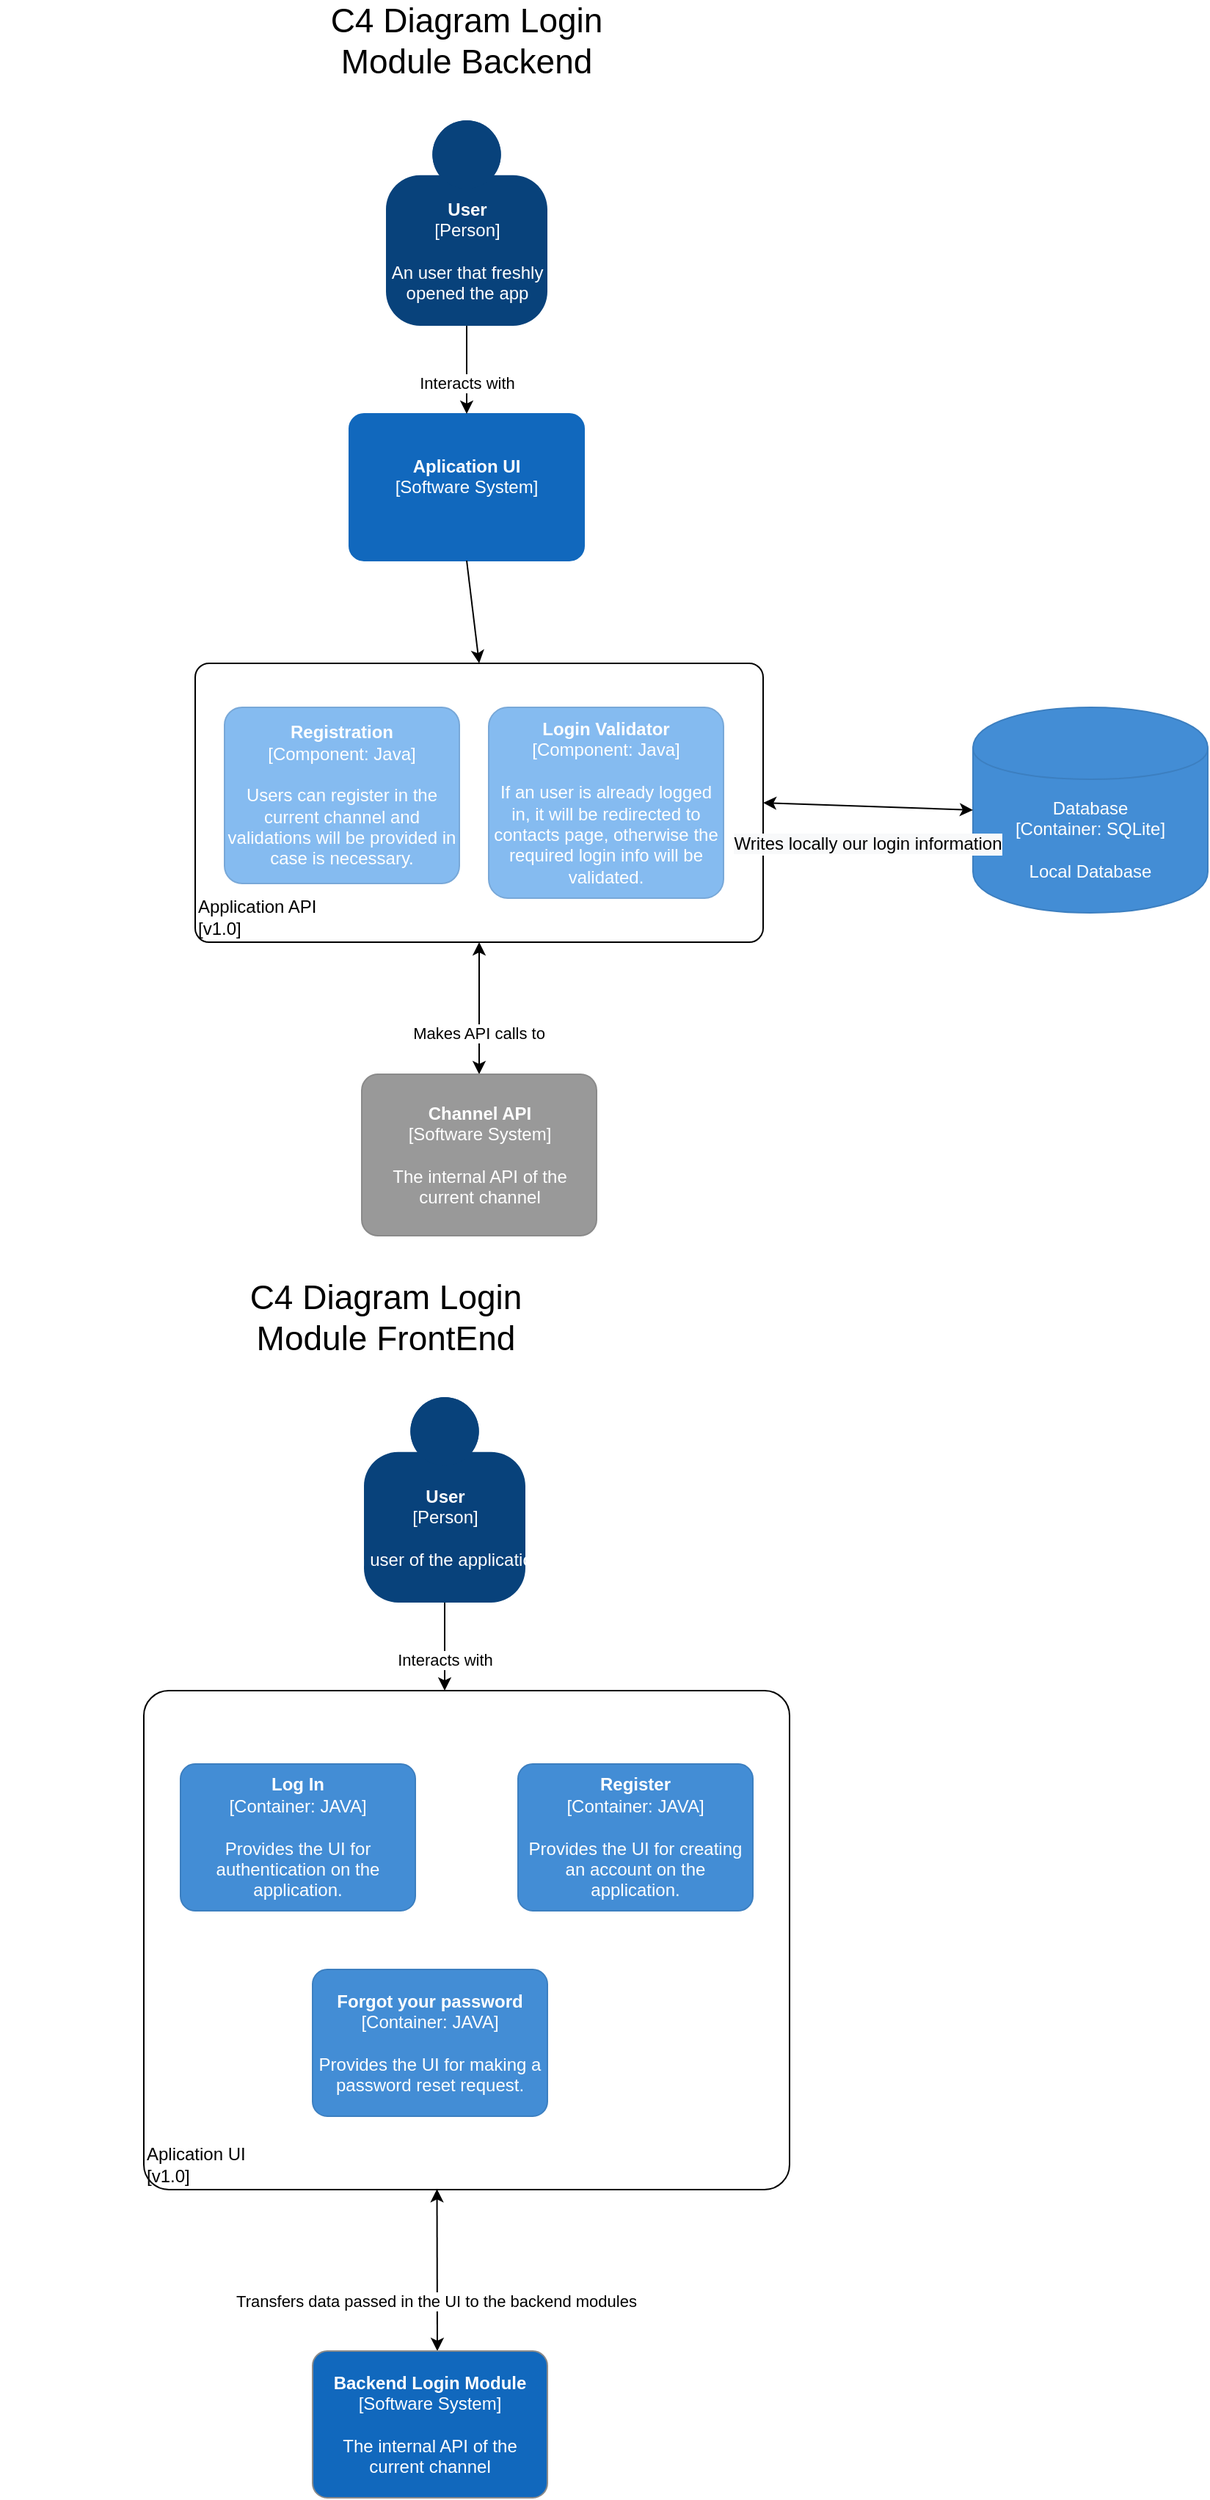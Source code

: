 <mxfile version="14.5.3" type="github" pages="4">
  <diagram name="Login Module" id="3mVHYXctMBW3wJz3Hiqr">
    <mxGraphModel dx="1673" dy="3262" grid="1" gridSize="10" guides="1" tooltips="1" connect="1" arrows="1" fold="1" page="1" pageScale="1" pageWidth="827" pageHeight="1169" math="0" shadow="0">
      <root>
        <mxCell id="o9i_BpebNKQVFLbcYuT6-0" />
        <mxCell id="o9i_BpebNKQVFLbcYuT6-1" parent="o9i_BpebNKQVFLbcYuT6-0" />
        <object placeholders="1" c4Type="Database" c4Technology="SQLite" c4Description="Local Database" label="%c4Type%&lt;div&gt;[Container:&amp;nbsp;%c4Technology%]&lt;/div&gt;&lt;br&gt;&lt;div&gt;%c4Description%&lt;/div&gt;" id="mfj9_3gTwRDB2nDZH38S-3">
          <mxCell style="shape=cylinder;whiteSpace=wrap;html=1;boundedLbl=1;rounded=0;labelBackgroundColor=none;fillColor=#438DD5;fontSize=12;fontColor=#ffffff;align=center;strokeColor=#3C7FC0;metaEdit=1;points=[[0.5,0,0],[1,0.25,0],[1,0.5,0],[1,0.75,0],[0.5,1,0],[0,0.75,0],[0,0.5,0],[0,0.25,0]];metaData={&quot;c4Type&quot;:{&quot;editable&quot;:false}};" parent="o9i_BpebNKQVFLbcYuT6-1" vertex="1">
            <mxGeometry x="970" y="-1460" width="160" height="140" as="geometry" />
          </mxCell>
        </object>
        <mxCell id="mfj9_3gTwRDB2nDZH38S-5" value="" style="endArrow=classic;startArrow=classic;html=1;entryX=0.5;entryY=0;entryDx=0;entryDy=0;entryPerimeter=0;exitX=0.5;exitY=1;exitDx=0;exitDy=0;exitPerimeter=0;" parent="o9i_BpebNKQVFLbcYuT6-1" source="4FqvSOvcf2bWnyUJE1s0-0" target="EWv7koG1jS9lpudBKMWd-0" edge="1">
          <mxGeometry width="50" height="50" relative="1" as="geometry">
            <mxPoint x="315" y="-1200" as="sourcePoint" />
            <mxPoint x="625" y="-1260" as="targetPoint" />
          </mxGeometry>
        </mxCell>
        <mxCell id="EWv7koG1jS9lpudBKMWd-1" value="Makes API calls to" style="edgeLabel;html=1;align=center;verticalAlign=middle;resizable=0;points=[];" connectable="0" vertex="1" parent="mfj9_3gTwRDB2nDZH38S-5">
          <mxGeometry x="0.382" y="-1" relative="1" as="geometry">
            <mxPoint as="offset" />
          </mxGeometry>
        </mxCell>
        <mxCell id="mfj9_3gTwRDB2nDZH38S-12" style="edgeStyle=orthogonalEdgeStyle;rounded=0;orthogonalLoop=1;jettySize=auto;html=1;exitX=0.5;exitY=1;exitDx=0;exitDy=0;" parent="o9i_BpebNKQVFLbcYuT6-1" edge="1">
          <mxGeometry relative="1" as="geometry">
            <mxPoint x="315" y="-1200" as="sourcePoint" />
            <mxPoint x="315" y="-1200" as="targetPoint" />
          </mxGeometry>
        </mxCell>
        <mxCell id="mfj9_3gTwRDB2nDZH38S-15" value="&lt;font style=&quot;font-size: 23px&quot;&gt;C4 Diagram Login Module Backend&lt;br&gt;&lt;br&gt;&lt;/font&gt;" style="text;html=1;strokeColor=none;fillColor=none;align=center;verticalAlign=middle;whiteSpace=wrap;rounded=0;" parent="o9i_BpebNKQVFLbcYuT6-1" vertex="1">
          <mxGeometry x="505" y="-1910" width="240" height="20" as="geometry" />
        </mxCell>
        <mxCell id="NFeTCtPL6oImeVz8NYII-0" value="&lt;font style=&quot;font-size: 23px&quot;&gt;C4 Diagram Login Module FrontEnd&lt;br&gt;&lt;br&gt;&lt;/font&gt;" style="text;html=1;strokeColor=none;fillColor=none;align=center;verticalAlign=middle;whiteSpace=wrap;rounded=0;" parent="o9i_BpebNKQVFLbcYuT6-1" vertex="1">
          <mxGeometry x="450" y="-1040" width="240" height="20" as="geometry" />
        </mxCell>
        <object placeholders="1" c4Name="User" c4Type="Person" c4Description="An user that freshly&#xa; opened the app" label="&lt;b&gt;%c4Name%&lt;/b&gt;&lt;div&gt;[%c4Type%]&lt;/div&gt;&lt;br&gt;&lt;div&gt;%c4Description%&lt;/div&gt;" id="ytyJmYb3KqyjJYJnErVl-0">
          <mxCell style="html=1;dashed=0;whitespace=wrap;fillColor=#08427b;strokeColor=none;fontColor=#ffffff;shape=mxgraph.c4.person;align=center;metaEdit=1;points=[[0.5,0,0],[1,0.5,0],[1,0.75,0],[0.75,1,0],[0.5,1,0],[0.25,1,0],[0,0.75,0],[0,0.5,0]];metaData={&quot;c4Type&quot;:{&quot;editable&quot;:false}};" parent="o9i_BpebNKQVFLbcYuT6-1" vertex="1">
            <mxGeometry x="570" y="-1860" width="110.0" height="140" as="geometry" />
          </mxCell>
        </object>
        <object placeholders="1" c4Name="Aplication UI" c4Type="Software System" c4Description="" label="&lt;b&gt;%c4Name%&lt;/b&gt;&lt;div&gt;[%c4Type%]&lt;/div&gt;&lt;br&gt;&lt;div&gt;%c4Description%&lt;/div&gt;" id="jM7TTQUF3KDPgawycMoC-4">
          <mxCell style="rounded=1;whiteSpace=wrap;html=1;labelBackgroundColor=none;fillColor=#1168BD;fontColor=#ffffff;align=center;arcSize=10;strokeColor=#1168BD;metaEdit=1;metaData={&quot;c4Type&quot;:{&quot;editable&quot;:false}};points=[[0.25,0,0],[0.5,0,0],[0.75,0,0],[1,0.25,0],[1,0.5,0],[1,0.75,0],[0.75,1,0],[0.5,1,0],[0.25,1,0],[0,0.75,0],[0,0.5,0],[0,0.25,0]];" parent="o9i_BpebNKQVFLbcYuT6-1" vertex="1">
            <mxGeometry x="545" y="-1660" width="160" height="100" as="geometry" />
          </mxCell>
        </object>
        <mxCell id="jM7TTQUF3KDPgawycMoC-6" value="" style="endArrow=classic;html=1;entryX=0.5;entryY=0;entryDx=0;entryDy=0;entryPerimeter=0;exitX=0.5;exitY=1;exitDx=0;exitDy=0;exitPerimeter=0;" parent="o9i_BpebNKQVFLbcYuT6-1" source="ytyJmYb3KqyjJYJnErVl-0" target="jM7TTQUF3KDPgawycMoC-4" edge="1">
          <mxGeometry width="50" height="50" relative="1" as="geometry">
            <mxPoint x="630" y="-1620" as="sourcePoint" />
            <mxPoint x="680" y="-1550" as="targetPoint" />
          </mxGeometry>
        </mxCell>
        <mxCell id="jM7TTQUF3KDPgawycMoC-7" value="Interacts with" style="edgeLabel;html=1;align=center;verticalAlign=middle;resizable=0;points=[];" parent="jM7TTQUF3KDPgawycMoC-6" vertex="1" connectable="0">
          <mxGeometry x="0.338" relative="1" as="geometry">
            <mxPoint y="-1" as="offset" />
          </mxGeometry>
        </mxCell>
        <mxCell id="jM7TTQUF3KDPgawycMoC-9" value="" style="endArrow=classic;html=1;exitX=0.5;exitY=1;exitDx=0;exitDy=0;exitPerimeter=0;entryX=0.5;entryY=0;entryDx=0;entryDy=0;entryPerimeter=0;" parent="o9i_BpebNKQVFLbcYuT6-1" source="jM7TTQUF3KDPgawycMoC-4" target="4FqvSOvcf2bWnyUJE1s0-0" edge="1">
          <mxGeometry width="50" height="50" relative="1" as="geometry">
            <mxPoint x="630" y="-1500" as="sourcePoint" />
            <mxPoint x="910" y="-1480" as="targetPoint" />
          </mxGeometry>
        </mxCell>
        <object placeholders="1" c4Name="Channel API" c4Type="Software System" c4Description="The internal API of the current channel" label="&lt;b&gt;%c4Name%&lt;/b&gt;&lt;div&gt;[%c4Type%]&lt;/div&gt;&lt;br&gt;&lt;div&gt;%c4Description%&lt;/div&gt;" id="EWv7koG1jS9lpudBKMWd-0">
          <mxCell style="rounded=1;whiteSpace=wrap;html=1;labelBackgroundColor=none;fillColor=#999999;fontColor=#ffffff;align=center;arcSize=10;strokeColor=#8A8A8A;metaEdit=1;metaData={&quot;c4Type&quot;:{&quot;editable&quot;:false}};points=[[0.25,0,0],[0.5,0,0],[0.75,0,0],[1,0.25,0],[1,0.5,0],[1,0.75,0],[0.75,1,0],[0.5,1,0],[0.25,1,0],[0,0.75,0],[0,0.5,0],[0,0.25,0]];" vertex="1" parent="o9i_BpebNKQVFLbcYuT6-1">
            <mxGeometry x="553.5" y="-1210" width="160" height="110" as="geometry" />
          </mxCell>
        </object>
        <mxCell id="mfj9_3gTwRDB2nDZH38S-6" value="" style="endArrow=classic;startArrow=classic;html=1;exitX=0;exitY=0.5;exitDx=0;exitDy=0;exitPerimeter=0;entryX=1;entryY=0.5;entryDx=0;entryDy=0;entryPerimeter=0;" parent="o9i_BpebNKQVFLbcYuT6-1" source="4FqvSOvcf2bWnyUJE1s0-0" target="EWv7koG1jS9lpudBKMWd-2" edge="1">
          <mxGeometry width="50" height="50" relative="1" as="geometry">
            <mxPoint x="630" y="-1390" as="sourcePoint" />
            <mxPoint x="650" y="-1435" as="targetPoint" />
          </mxGeometry>
        </mxCell>
        <object placeholders="1" c4Name="Application API" c4Type="ExecutionEnvironment" c4Application="v1.0" label="&lt;div style=&quot;text-align: left&quot;&gt;%c4Name%&lt;/div&gt;&lt;div style=&quot;text-align: left&quot;&gt;[%c4Application%]&lt;/div&gt;" id="4FqvSOvcf2bWnyUJE1s0-0">
          <mxCell style="rounded=1;whiteSpace=wrap;html=1;labelBackgroundColor=none;fillColor=#ffffff;fontColor=#000000;align=left;arcSize=5;strokeColor=#000000;verticalAlign=bottom;metaEdit=1;metaData={&quot;c4Type&quot;:{&quot;editable&quot;:false}};points=[[0.25,0,0],[0.5,0,0],[0.75,0,0],[1,0.25,0],[1,0.5,0],[1,0.75,0],[0.75,1,0],[0.5,1,0],[0.25,1,0],[0,0.75,0],[0,0.5,0],[0,0.25,0]];" vertex="1" parent="o9i_BpebNKQVFLbcYuT6-1">
            <mxGeometry x="440" y="-1490" width="387" height="190" as="geometry" />
          </mxCell>
        </object>
        <mxCell id="4FqvSOvcf2bWnyUJE1s0-1" value="" style="endArrow=classic;startArrow=classic;html=1;exitX=0;exitY=0.5;exitDx=0;exitDy=0;exitPerimeter=0;entryX=1;entryY=0.5;entryDx=0;entryDy=0;entryPerimeter=0;" edge="1" parent="o9i_BpebNKQVFLbcYuT6-1" source="mfj9_3gTwRDB2nDZH38S-3" target="4FqvSOvcf2bWnyUJE1s0-0">
          <mxGeometry width="50" height="50" relative="1" as="geometry">
            <mxPoint x="1010" y="-1260" as="sourcePoint" />
            <mxPoint x="1000" y="-1505" as="targetPoint" />
          </mxGeometry>
        </mxCell>
        <mxCell id="4FqvSOvcf2bWnyUJE1s0-2" value="&lt;span style=&quot;font-size: 12px ; background-color: rgb(248 , 249 , 250)&quot;&gt;Writes locally our login information&lt;/span&gt;" style="edgeLabel;html=1;align=center;verticalAlign=middle;resizable=0;points=[];" connectable="0" vertex="1" parent="4FqvSOvcf2bWnyUJE1s0-1">
          <mxGeometry x="-0.532" y="3" relative="1" as="geometry">
            <mxPoint x="-38.39" y="21.15" as="offset" />
          </mxGeometry>
        </mxCell>
        <object placeholders="1" c4Name="Login Validator" c4Type="Component" c4Technology="Java" c4Description="If an user is already logged in, it will be redirected to contacts page, otherwise the required login info will be validated." label="&lt;b&gt;%c4Name%&lt;/b&gt;&lt;div&gt;[%c4Type%: %c4Technology%]&lt;/div&gt;&lt;br&gt;&lt;div&gt;%c4Description%&lt;/div&gt;" id="EWv7koG1jS9lpudBKMWd-2">
          <mxCell style="rounded=1;whiteSpace=wrap;html=1;labelBackgroundColor=none;fillColor=#85BBF0;fontColor=#ffffff;align=center;arcSize=10;strokeColor=#78A8D8;metaEdit=1;metaData={&quot;c4Type&quot;:{&quot;editable&quot;:false}};points=[[0.25,0,0],[0.5,0,0],[0.75,0,0],[1,0.25,0],[1,0.5,0],[1,0.75,0],[0.75,1,0],[0.5,1,0],[0.25,1,0],[0,0.75,0],[0,0.5,0],[0,0.25,0]];" vertex="1" parent="o9i_BpebNKQVFLbcYuT6-1">
            <mxGeometry x="640" y="-1460" width="160" height="130" as="geometry" />
          </mxCell>
        </object>
        <mxCell id="5MAAJvF7uHnc804dla1a-1" value="" style="endArrow=classic;startArrow=classic;html=1;exitX=0.454;exitY=0.999;exitDx=0;exitDy=0;exitPerimeter=0;" edge="1" parent="o9i_BpebNKQVFLbcYuT6-1" source="R7PX_QC7KGMkwBb3biL6-2">
          <mxGeometry width="50" height="50" relative="1" as="geometry">
            <mxPoint x="1118.5" y="-597.96" as="sourcePoint" />
            <mxPoint x="605" y="-340" as="targetPoint" />
            <Array as="points" />
          </mxGeometry>
        </mxCell>
        <mxCell id="5MAAJvF7uHnc804dla1a-2" value="Transfers data passed in the UI to the backend modules" style="edgeLabel;html=1;align=center;verticalAlign=middle;resizable=0;points=[];" connectable="0" vertex="1" parent="5MAAJvF7uHnc804dla1a-1">
          <mxGeometry x="0.382" y="-1" relative="1" as="geometry">
            <mxPoint as="offset" />
          </mxGeometry>
        </mxCell>
        <object placeholders="1" c4Name="Registration" c4Type="Component" c4Technology="Java" c4Description="Users can register in the current channel and validations will be provided in case is necessary." label="&lt;b&gt;%c4Name%&lt;/b&gt;&lt;div&gt;[%c4Type%: %c4Technology%]&lt;/div&gt;&lt;br&gt;&lt;div&gt;%c4Description%&lt;/div&gt;" id="4FqvSOvcf2bWnyUJE1s0-3">
          <mxCell style="rounded=1;whiteSpace=wrap;html=1;labelBackgroundColor=none;fillColor=#85BBF0;fontColor=#ffffff;align=center;arcSize=10;strokeColor=#78A8D8;metaEdit=1;metaData={&quot;c4Type&quot;:{&quot;editable&quot;:false}};points=[[0.25,0,0],[0.5,0,0],[0.75,0,0],[1,0.25,0],[1,0.5,0],[1,0.75,0],[0.75,1,0],[0.5,1,0],[0.25,1,0],[0,0.75,0],[0,0.5,0],[0,0.25,0]];rotation=0;" vertex="1" parent="o9i_BpebNKQVFLbcYuT6-1">
            <mxGeometry x="460" y="-1460" width="160" height="120" as="geometry" />
          </mxCell>
        </object>
        <mxCell id="5MAAJvF7uHnc804dla1a-6" style="edgeStyle=orthogonalEdgeStyle;rounded=0;orthogonalLoop=1;jettySize=auto;html=1;exitX=0.5;exitY=1;exitDx=0;exitDy=0;" edge="1" parent="o9i_BpebNKQVFLbcYuT6-1">
          <mxGeometry relative="1" as="geometry">
            <mxPoint x="1102" y="-600" as="sourcePoint" />
            <mxPoint x="1102" y="-600" as="targetPoint" />
          </mxGeometry>
        </mxCell>
        <object placeholders="1" c4Name="User" c4Type="Person" c4Description="An user of the application." label="&lt;b&gt;%c4Name%&lt;/b&gt;&lt;div&gt;[%c4Type%]&lt;/div&gt;&lt;br&gt;&lt;div&gt;%c4Description%&lt;/div&gt;" id="5MAAJvF7uHnc804dla1a-9">
          <mxCell style="html=1;dashed=0;whitespace=wrap;fillColor=#08427b;strokeColor=none;fontColor=#ffffff;shape=mxgraph.c4.person;align=center;metaEdit=1;points=[[0.5,0,0],[1,0.5,0],[1,0.75,0],[0.75,1,0],[0.5,1,0],[0.25,1,0],[0,0.75,0],[0,0.5,0]];metaData={&quot;c4Type&quot;:{&quot;editable&quot;:false}};" vertex="1" parent="o9i_BpebNKQVFLbcYuT6-1">
            <mxGeometry x="555" y="-990" width="110.0" height="140" as="geometry" />
          </mxCell>
        </object>
        <mxCell id="5MAAJvF7uHnc804dla1a-11" value="" style="endArrow=classic;html=1;exitX=0.5;exitY=1;exitDx=0;exitDy=0;exitPerimeter=0;" edge="1" parent="o9i_BpebNKQVFLbcYuT6-1" source="5MAAJvF7uHnc804dla1a-9">
          <mxGeometry width="50" height="50" relative="1" as="geometry">
            <mxPoint x="570" y="-750" as="sourcePoint" />
            <mxPoint x="610" y="-790" as="targetPoint" />
            <Array as="points" />
          </mxGeometry>
        </mxCell>
        <mxCell id="5MAAJvF7uHnc804dla1a-12" value="Interacts with" style="edgeLabel;html=1;align=center;verticalAlign=middle;resizable=0;points=[];" vertex="1" connectable="0" parent="5MAAJvF7uHnc804dla1a-11">
          <mxGeometry x="0.338" relative="1" as="geometry">
            <mxPoint y="-1" as="offset" />
          </mxGeometry>
        </mxCell>
        <object placeholders="1" c4Name="Backend Login Module" c4Type="Software System" c4Description="The internal API of the current channel" label="&lt;b&gt;%c4Name%&lt;/b&gt;&lt;div&gt;[%c4Type%]&lt;/div&gt;&lt;br&gt;&lt;div&gt;%c4Description%&lt;/div&gt;" id="5MAAJvF7uHnc804dla1a-14">
          <mxCell style="rounded=1;whiteSpace=wrap;html=1;labelBackgroundColor=none;fontColor=#ffffff;align=center;arcSize=10;strokeColor=#8A8A8A;metaEdit=1;metaData={&quot;c4Type&quot;:{&quot;editable&quot;:false}};points=[[0.25,0,0],[0.5,0,0],[0.75,0,0],[1,0.25,0],[1,0.5,0],[1,0.75,0],[0.75,1,0],[0.5,1,0],[0.25,1,0],[0,0.75,0],[0,0.5,0],[0,0.25,0]];fillColor=#1168BD;" vertex="1" parent="o9i_BpebNKQVFLbcYuT6-1">
            <mxGeometry x="520" y="-340" width="160" height="100" as="geometry" />
          </mxCell>
        </object>
        <object placeholders="1" c4Name="Aplication UI" c4Type="ExecutionEnvironment" c4Application="v1.0" label="&lt;div style=&quot;text-align: left&quot;&gt;%c4Name%&lt;/div&gt;&lt;div style=&quot;text-align: left&quot;&gt;[%c4Application%]&lt;/div&gt;" id="R7PX_QC7KGMkwBb3biL6-2">
          <mxCell style="rounded=1;whiteSpace=wrap;html=1;labelBackgroundColor=none;fillColor=#ffffff;fontColor=#000000;align=left;arcSize=5;strokeColor=#000000;verticalAlign=bottom;metaEdit=1;metaData={&quot;c4Type&quot;:{&quot;editable&quot;:false}};points=[[0.25,0,0],[0.5,0,0],[0.75,0,0],[1,0.25,0],[1,0.5,0],[1,0.75,0],[0.75,1,0],[0.5,1,0],[0.25,1,0],[0,0.75,0],[0,0.5,0],[0,0.25,0]];" vertex="1" parent="o9i_BpebNKQVFLbcYuT6-1">
            <mxGeometry x="405" y="-790" width="440" height="340" as="geometry" />
          </mxCell>
        </object>
        <object placeholders="1" c4Name="Log In" c4Type="Container" c4Technology="JAVA" c4Description="Provides the UI for authentication on the application." label="&lt;b&gt;%c4Name%&lt;/b&gt;&lt;div&gt;[%c4Type%: %c4Technology%]&lt;/div&gt;&lt;br&gt;&lt;div&gt;%c4Description%&lt;/div&gt;" id="V37fsZrMIBmLFvKWEId--0">
          <mxCell style="rounded=1;whiteSpace=wrap;html=1;labelBackgroundColor=none;fillColor=#438DD5;fontColor=#ffffff;align=center;arcSize=10;strokeColor=#3C7FC0;metaEdit=1;metaData={&quot;c4Type&quot;:{&quot;editable&quot;:false}};points=[[0.25,0,0],[0.5,0,0],[0.75,0,0],[1,0.25,0],[1,0.5,0],[1,0.75,0],[0.75,1,0],[0.5,1,0],[0.25,1,0],[0,0.75,0],[0,0.5,0],[0,0.25,0]];" parent="o9i_BpebNKQVFLbcYuT6-1" vertex="1">
            <mxGeometry x="430" y="-740" width="160" height="100" as="geometry" />
          </mxCell>
        </object>
        <object placeholders="1" c4Name="Register" c4Type="Container" c4Technology="JAVA" c4Description="Provides the UI for creating an account on the application." label="&lt;b&gt;%c4Name%&lt;/b&gt;&lt;div&gt;[%c4Type%: %c4Technology%]&lt;/div&gt;&lt;br&gt;&lt;div&gt;%c4Description%&lt;/div&gt;" id="R7PX_QC7KGMkwBb3biL6-3">
          <mxCell style="rounded=1;whiteSpace=wrap;html=1;labelBackgroundColor=none;fillColor=#438DD5;fontColor=#ffffff;align=center;arcSize=10;strokeColor=#3C7FC0;metaEdit=1;metaData={&quot;c4Type&quot;:{&quot;editable&quot;:false}};points=[[0.25,0,0],[0.5,0,0],[0.75,0,0],[1,0.25,0],[1,0.5,0],[1,0.75,0],[0.75,1,0],[0.5,1,0],[0.25,1,0],[0,0.75,0],[0,0.5,0],[0,0.25,0]];" vertex="1" parent="o9i_BpebNKQVFLbcYuT6-1">
            <mxGeometry x="660" y="-740" width="160" height="100" as="geometry" />
          </mxCell>
        </object>
        <object placeholders="1" c4Name="Forgot your password" c4Type="Container" c4Technology="JAVA" c4Description="Provides the UI for making a password reset request." label="&lt;b&gt;%c4Name%&lt;/b&gt;&lt;div&gt;[%c4Type%: %c4Technology%]&lt;/div&gt;&lt;br&gt;&lt;div&gt;%c4Description%&lt;/div&gt;" id="R7PX_QC7KGMkwBb3biL6-4">
          <mxCell style="rounded=1;whiteSpace=wrap;html=1;labelBackgroundColor=none;fillColor=#438DD5;fontColor=#ffffff;align=center;arcSize=10;strokeColor=#3C7FC0;metaEdit=1;metaData={&quot;c4Type&quot;:{&quot;editable&quot;:false}};points=[[0.25,0,0],[0.5,0,0],[0.75,0,0],[1,0.25,0],[1,0.5,0],[1,0.75,0],[0.75,1,0],[0.5,1,0],[0.25,1,0],[0,0.75,0],[0,0.5,0],[0,0.25,0]];" vertex="1" parent="o9i_BpebNKQVFLbcYuT6-1">
            <mxGeometry x="520" y="-600" width="160" height="100" as="geometry" />
          </mxCell>
        </object>
      </root>
    </mxGraphModel>
  </diagram>
  <diagram name="Select Channel Module" id="QWqTEnkOtP9ACVPwiv00">
    <mxGraphModel grid="1" gridSize="10" guides="1" tooltips="1" connect="1" arrows="1" page="1" fold="1" pageScale="1" pageWidth="827" pageHeight="1169" math="0" shadow="0">
      <root>
        <mxCell id="mQUH3nDY8lA-0CQJi3Wt-0" />
        <mxCell id="mQUH3nDY8lA-0CQJi3Wt-1" parent="mQUH3nDY8lA-0CQJi3Wt-0" />
        <object placeholders="1" c4Name="Client" c4Type="Person" c4Description="The person that will use our app&#xa;" label="&lt;b&gt;%c4Name%&lt;/b&gt;&lt;div&gt;[%c4Type%]&lt;/div&gt;&lt;br&gt;&lt;div&gt;%c4Description%&lt;/div&gt;" id="FnzFOdDF_Y4rKR_L5Dfv-0">
          <mxCell style="html=1;dashed=0;whitespace=wrap;fillColor=#08427b;strokeColor=none;fontColor=#ffffff;shape=mxgraph.c4.person;align=center;metaEdit=1;points=[[0.5,0,0],[1,0.5,0],[1,0.75,0],[0.75,1,0],[0.5,1,0],[0.25,1,0],[0,0.75,0],[0,0.5,0]];metaData={&quot;c4Type&quot;:{&quot;editable&quot;:false}};" parent="mQUH3nDY8lA-0CQJi3Wt-1" vertex="1">
            <mxGeometry x="255" y="-1320" width="190" height="170" as="geometry" />
          </mxCell>
        </object>
        <mxCell id="FnzFOdDF_Y4rKR_L5Dfv-1" value="" style="endArrow=classic;html=1;exitX=0.5;exitY=1;exitDx=0;exitDy=0;exitPerimeter=0;entryX=0.5;entryY=0;entryDx=0;entryDy=0;" parent="mQUH3nDY8lA-0CQJi3Wt-1" source="FnzFOdDF_Y4rKR_L5Dfv-0" target="FnzFOdDF_Y4rKR_L5Dfv-2" edge="1">
          <mxGeometry width="50" height="50" relative="1" as="geometry">
            <mxPoint x="650" y="-760" as="sourcePoint" />
            <mxPoint x="345" y="-1080" as="targetPoint" />
          </mxGeometry>
        </mxCell>
        <mxCell id="FnzFOdDF_Y4rKR_L5Dfv-2" value="" style="rounded=0;whiteSpace=wrap;html=1;" parent="mQUH3nDY8lA-0CQJi3Wt-1" vertex="1">
          <mxGeometry x="40" y="-1075" width="620" height="225" as="geometry" />
        </mxCell>
        <mxCell id="FnzFOdDF_Y4rKR_L5Dfv-5" value="Principal Board" style="text;html=1;strokeColor=none;fillColor=none;align=center;verticalAlign=middle;whiteSpace=wrap;rounded=0;" parent="mQUH3nDY8lA-0CQJi3Wt-1" vertex="1">
          <mxGeometry x="20" y="-870" width="130" height="20" as="geometry" />
        </mxCell>
        <mxCell id="FnzFOdDF_Y4rKR_L5Dfv-7" style="edgeStyle=orthogonalEdgeStyle;rounded=0;orthogonalLoop=1;jettySize=auto;html=1;exitX=0.5;exitY=1;exitDx=0;exitDy=0;" parent="mQUH3nDY8lA-0CQJi3Wt-1" source="FnzFOdDF_Y4rKR_L5Dfv-2" target="FnzFOdDF_Y4rKR_L5Dfv-2" edge="1">
          <mxGeometry relative="1" as="geometry" />
        </mxCell>
        <mxCell id="FnzFOdDF_Y4rKR_L5Dfv-8" style="edgeStyle=orthogonalEdgeStyle;rounded=0;orthogonalLoop=1;jettySize=auto;html=1;exitX=0.5;exitY=1;exitDx=0;exitDy=0;" parent="mQUH3nDY8lA-0CQJi3Wt-1" source="FnzFOdDF_Y4rKR_L5Dfv-2" target="FnzFOdDF_Y4rKR_L5Dfv-2" edge="1">
          <mxGeometry relative="1" as="geometry" />
        </mxCell>
        <mxCell id="FnzFOdDF_Y4rKR_L5Dfv-9" style="edgeStyle=orthogonalEdgeStyle;rounded=0;orthogonalLoop=1;jettySize=auto;html=1;exitX=0.5;exitY=1;exitDx=0;exitDy=0;" parent="mQUH3nDY8lA-0CQJi3Wt-1" source="FnzFOdDF_Y4rKR_L5Dfv-2" target="FnzFOdDF_Y4rKR_L5Dfv-2" edge="1">
          <mxGeometry relative="1" as="geometry" />
        </mxCell>
        <object placeholders="1" c4Name="API Service" c4Type="Software System" c4Description="The existing messenger API" label="&lt;b&gt;%c4Name%&lt;/b&gt;&lt;div&gt;[%c4Type%]&lt;/div&gt;&lt;br&gt;&lt;div&gt;%c4Description%&lt;/div&gt;" id="FnzFOdDF_Y4rKR_L5Dfv-10">
          <mxCell style="rounded=1;whiteSpace=wrap;html=1;labelBackgroundColor=none;fillColor=#999999;fontColor=#ffffff;align=center;arcSize=10;strokeColor=#8A8A8A;metaEdit=1;metaData={&quot;c4Type&quot;:{&quot;editable&quot;:false}};points=[[0.25,0,0],[0.5,0,0],[0.75,0,0],[1,0.25,0],[1,0.5,0],[1,0.75,0],[0.75,1,0],[0.5,1,0],[0.25,1,0],[0,0.75,0],[0,0.5,0],[0,0.25,0]];" parent="mQUH3nDY8lA-0CQJi3Wt-1" vertex="1">
            <mxGeometry x="270" y="-790" width="160" height="110.0" as="geometry" />
          </mxCell>
        </object>
        <mxCell id="FnzFOdDF_Y4rKR_L5Dfv-11" value="" style="endArrow=classic;startArrow=classic;html=1;exitX=0.5;exitY=1;exitDx=0;exitDy=0;entryX=0.5;entryY=0;entryDx=0;entryDy=0;entryPerimeter=0;" parent="mQUH3nDY8lA-0CQJi3Wt-1" source="FnzFOdDF_Y4rKR_L5Dfv-2" target="FnzFOdDF_Y4rKR_L5Dfv-10" edge="1">
          <mxGeometry width="50" height="50" relative="1" as="geometry">
            <mxPoint x="350" y="-900" as="sourcePoint" />
            <mxPoint x="400" y="-950" as="targetPoint" />
          </mxGeometry>
        </mxCell>
        <object placeholders="1" c4Name="Select Channel Button " c4Type="Container" c4Technology="JAVA" c4Description="The Select Channel button that will let the costumer choose the messaging platform" label="&lt;b&gt;%c4Name%&lt;/b&gt;&lt;div&gt;[%c4Type%: %c4Technology%]&lt;/div&gt;&lt;br&gt;&lt;div&gt;%c4Description%&lt;/div&gt;" id="u-zlIi6k5A0aTZN8uA1E-0">
          <mxCell style="rounded=1;whiteSpace=wrap;html=1;labelBackgroundColor=none;fillColor=#438DD5;fontColor=#ffffff;align=center;arcSize=10;strokeColor=#3C7FC0;metaEdit=1;metaData={&quot;c4Type&quot;:{&quot;editable&quot;:false}};points=[[0.25,0,0],[0.5,0,0],[0.75,0,0],[1,0.25,0],[1,0.5,0],[1,0.75,0],[0.75,1,0],[0.5,1,0],[0.25,1,0],[0,0.75,0],[0,0.5,0],[0,0.25,0]];" parent="mQUH3nDY8lA-0CQJi3Wt-1" vertex="1">
            <mxGeometry x="300" y="-2000" width="160" height="100" as="geometry" />
          </mxCell>
        </object>
        <mxCell id="u-zlIi6k5A0aTZN8uA1E-1" value="" style="endArrow=classic;html=1;exitX=0.444;exitY=1.01;exitDx=0;exitDy=0;exitPerimeter=0;entryX=0.5;entryY=0;entryDx=0;entryDy=0;entryPerimeter=0;" parent="mQUH3nDY8lA-0CQJi3Wt-1" source="u-zlIi6k5A0aTZN8uA1E-0" edge="1">
          <mxGeometry width="50" height="50" relative="1" as="geometry">
            <mxPoint x="410" y="-1710" as="sourcePoint" />
            <mxPoint x="370" y="-1810" as="targetPoint" />
          </mxGeometry>
        </mxCell>
        <mxCell id="u-zlIi6k5A0aTZN8uA1E-2" value="The front-end send the information to the back-end" style="text;html=1;align=center;verticalAlign=middle;resizable=0;points=[];autosize=1;" parent="mQUH3nDY8lA-0CQJi3Wt-1" vertex="1">
          <mxGeometry x="80" y="-1870" width="290" height="20" as="geometry" />
        </mxCell>
        <mxCell id="u-zlIi6k5A0aTZN8uA1E-4" value="" style="endArrow=classic;startArrow=classic;html=1;exitX=0.5;exitY=0;exitDx=0;exitDy=0;exitPerimeter=0;entryX=0.438;entryY=0.99;entryDx=0;entryDy=0;entryPerimeter=0;" parent="mQUH3nDY8lA-0CQJi3Wt-1" target="u-zlIi6k5A0aTZN8uA1E-0" edge="1">
          <mxGeometry width="50" height="50" relative="1" as="geometry">
            <mxPoint x="370" y="-1810" as="sourcePoint" />
            <mxPoint x="460" y="-1760" as="targetPoint" />
          </mxGeometry>
        </mxCell>
        <mxCell id="u-zlIi6k5A0aTZN8uA1E-6" value="The back-end will send the contact list back&lt;br&gt;" style="text;html=1;align=center;verticalAlign=middle;resizable=0;points=[];autosize=1;" parent="mQUH3nDY8lA-0CQJi3Wt-1" vertex="1">
          <mxGeometry x="370" y="-1870" width="250" height="20" as="geometry" />
        </mxCell>
        <mxCell id="u-zlIi6k5A0aTZN8uA1E-7" value="" style="rounded=1;whiteSpace=wrap;html=1;" parent="mQUH3nDY8lA-0CQJi3Wt-1" vertex="1">
          <mxGeometry x="160" y="-1810" width="400" height="150" as="geometry" />
        </mxCell>
        <mxCell id="u-zlIi6k5A0aTZN8uA1E-10" value="" style="endArrow=classic;startArrow=classic;html=1;entryX=0.5;entryY=0;entryDx=0;entryDy=0;entryPerimeter=0;exitX=0.5;exitY=1;exitDx=0;exitDy=0;" parent="mQUH3nDY8lA-0CQJi3Wt-1" source="u-zlIi6k5A0aTZN8uA1E-7" target="5uSQqxoHoF7IWDSPw6dh-0" edge="1">
          <mxGeometry width="50" height="50" relative="1" as="geometry">
            <mxPoint x="470" y="-1680" as="sourcePoint" />
            <mxPoint x="360" y="-1550" as="targetPoint" />
          </mxGeometry>
        </mxCell>
        <mxCell id="jf1zhvNXtCwp9bPW04Ke-5" value="&lt;span style=&quot;font-size: 12px ; background-color: rgb(248 , 249 , 250)&quot;&gt;Call the API and receive a response&lt;/span&gt;" style="edgeLabel;html=1;align=center;verticalAlign=middle;resizable=0;points=[];" connectable="0" vertex="1" parent="u-zlIi6k5A0aTZN8uA1E-10">
          <mxGeometry x="0.364" y="1" relative="1" as="geometry">
            <mxPoint as="offset" />
          </mxGeometry>
        </mxCell>
        <mxCell id="qSaMrAcnF_n6ooPkf43Y-0" value="&lt;font style=&quot;font-size: 23px&quot;&gt;C4 Diagram Selection Module Backend&lt;/font&gt;" style="text;html=1;strokeColor=none;fillColor=none;align=center;verticalAlign=middle;whiteSpace=wrap;rounded=0;" parent="mQUH3nDY8lA-0CQJi3Wt-1" vertex="1">
          <mxGeometry x="210" y="-2050" width="340" height="20" as="geometry" />
        </mxCell>
        <mxCell id="wI8w5GmFMU5EdbHrGvh7-0" value="&lt;font style=&quot;font-size: 23px&quot;&gt;C4 Diagram Selection Module FrontEnd&lt;/font&gt;" style="text;html=1;strokeColor=none;fillColor=none;align=center;verticalAlign=middle;whiteSpace=wrap;rounded=0;" parent="mQUH3nDY8lA-0CQJi3Wt-1" vertex="1">
          <mxGeometry x="180" y="-1360" width="340" height="20" as="geometry" />
        </mxCell>
        <object placeholders="1" c4Name="Add channel" c4Type="Component" c4Technology="technology" c4Description="Adds a channel to the main screen" label="&lt;b&gt;%c4Name%&lt;/b&gt;&lt;div&gt;[%c4Type%: %c4Technology%]&lt;/div&gt;&lt;br&gt;&lt;div&gt;%c4Description%&lt;/div&gt;" id="jf1zhvNXtCwp9bPW04Ke-0">
          <mxCell style="rounded=1;whiteSpace=wrap;html=1;labelBackgroundColor=none;fillColor=#85BBF0;fontColor=#ffffff;align=center;arcSize=10;strokeColor=#78A8D8;metaEdit=1;metaData={&quot;c4Type&quot;:{&quot;editable&quot;:false}};points=[[0.25,0,0],[0.5,0,0],[0.75,0,0],[1,0.25,0],[1,0.5,0],[1,0.75,0],[0.75,1,0],[0.5,1,0],[0.25,1,0],[0,0.75,0],[0,0.5,0],[0,0.25,0]];" vertex="1" parent="mQUH3nDY8lA-0CQJi3Wt-1">
            <mxGeometry x="60" y="-1030" width="160" height="110.0" as="geometry" />
          </mxCell>
        </object>
        <object placeholders="1" c4Name="Delete channel&#xa;" c4Type="Component" c4Technology="technology" c4Description="Deletes a channel from the main screen" label="&lt;b&gt;%c4Name%&lt;/b&gt;&lt;div&gt;[%c4Type%: %c4Technology%]&lt;/div&gt;&lt;br&gt;&lt;div&gt;%c4Description%&lt;/div&gt;" id="jf1zhvNXtCwp9bPW04Ke-1">
          <mxCell style="rounded=1;whiteSpace=wrap;html=1;labelBackgroundColor=none;fillColor=#85BBF0;fontColor=#ffffff;align=center;arcSize=10;strokeColor=#78A8D8;metaEdit=1;metaData={&quot;c4Type&quot;:{&quot;editable&quot;:false}};points=[[0.25,0,0],[0.5,0,0],[0.75,0,0],[1,0.25,0],[1,0.5,0],[1,0.75,0],[0.75,1,0],[0.5,1,0],[0.25,1,0],[0,0.75,0],[0,0.5,0],[0,0.25,0]];" vertex="1" parent="mQUH3nDY8lA-0CQJi3Wt-1">
            <mxGeometry x="260" y="-1030" width="160" height="110.0" as="geometry" />
          </mxCell>
        </object>
        <object placeholders="1" c4Name="Select channel" c4Type="Component" c4Technology="technology" c4Description="Selects a channel from added channels" label="&lt;b&gt;%c4Name%&lt;/b&gt;&lt;div&gt;[%c4Type%: %c4Technology%]&lt;/div&gt;&lt;br&gt;&lt;div&gt;%c4Description%&lt;/div&gt;" id="jf1zhvNXtCwp9bPW04Ke-2">
          <mxCell style="rounded=1;whiteSpace=wrap;html=1;labelBackgroundColor=none;fillColor=#85BBF0;fontColor=#ffffff;align=center;arcSize=10;strokeColor=#78A8D8;metaEdit=1;metaData={&quot;c4Type&quot;:{&quot;editable&quot;:false}};points=[[0.25,0,0],[0.5,0,0],[0.75,0,0],[1,0.25,0],[1,0.5,0],[1,0.75,0],[0.75,1,0],[0.5,1,0],[0.25,1,0],[0,0.75,0],[0,0.5,0],[0,0.25,0]];" vertex="1" parent="mQUH3nDY8lA-0CQJi3Wt-1">
            <mxGeometry x="470" y="-1030" width="160" height="110.0" as="geometry" />
          </mxCell>
        </object>
        <object placeholders="1" c4Name="Show Contacts" c4Type="Component" c4Technology="technology" c4Description="Show Contacts for a specific channel" label="&lt;b&gt;%c4Name%&lt;/b&gt;&lt;div&gt;[%c4Type%: %c4Technology%]&lt;/div&gt;&lt;br&gt;&lt;div&gt;%c4Description%&lt;/div&gt;" id="jf1zhvNXtCwp9bPW04Ke-3">
          <mxCell style="rounded=1;whiteSpace=wrap;html=1;labelBackgroundColor=none;fillColor=#85BBF0;fontColor=#ffffff;align=center;arcSize=10;strokeColor=#78A8D8;metaEdit=1;metaData={&quot;c4Type&quot;:{&quot;editable&quot;:false}};points=[[0.25,0,0],[0.5,0,0],[0.75,0,0],[1,0.25,0],[1,0.5,0],[1,0.75,0],[0.75,1,0],[0.5,1,0],[0.25,1,0],[0,0.75,0],[0,0.5,0],[0,0.25,0]];" vertex="1" parent="mQUH3nDY8lA-0CQJi3Wt-1">
            <mxGeometry x="390" y="-1790" width="160" height="110.0" as="geometry" />
          </mxCell>
        </object>
        <object placeholders="1" c4Name="Filter" c4Type="Component" c4Technology="technology" c4Description="Filter the contacts to show only some of them" label="&lt;b&gt;%c4Name%&lt;/b&gt;&lt;div&gt;[%c4Type%: %c4Technology%]&lt;/div&gt;&lt;br&gt;&lt;div&gt;%c4Description%&lt;/div&gt;" id="jf1zhvNXtCwp9bPW04Ke-6">
          <mxCell style="rounded=1;whiteSpace=wrap;html=1;labelBackgroundColor=none;fillColor=#85BBF0;fontColor=#ffffff;align=center;arcSize=10;strokeColor=#78A8D8;metaEdit=1;metaData={&quot;c4Type&quot;:{&quot;editable&quot;:false}};points=[[0.25,0,0],[0.5,0,0],[0.75,0,0],[1,0.25,0],[1,0.5,0],[1,0.75,0],[0.75,1,0],[0.5,1,0],[0.25,1,0],[0,0.75,0],[0,0.5,0],[0,0.25,0]];" vertex="1" parent="mQUH3nDY8lA-0CQJi3Wt-1">
            <mxGeometry x="180" y="-1790" width="160" height="110.0" as="geometry" />
          </mxCell>
        </object>
        <object placeholders="1" c4Name="API Service" c4Type="Software System" c4Description="The existing messenger API" label="&lt;b&gt;%c4Name%&lt;/b&gt;&lt;div&gt;[%c4Type%]&lt;/div&gt;&lt;br&gt;&lt;div&gt;%c4Description%&lt;/div&gt;" id="5uSQqxoHoF7IWDSPw6dh-0">
          <mxCell style="rounded=1;whiteSpace=wrap;html=1;labelBackgroundColor=none;fillColor=#999999;fontColor=#ffffff;align=center;arcSize=10;strokeColor=#8A8A8A;metaEdit=1;metaData={&quot;c4Type&quot;:{&quot;editable&quot;:false}};points=[[0.25,0,0],[0.5,0,0],[0.75,0,0],[1,0.25,0],[1,0.5,0],[1,0.75,0],[0.75,1,0],[0.5,1,0],[0.25,1,0],[0,0.75,0],[0,0.5,0],[0,0.25,0]];" vertex="1" parent="mQUH3nDY8lA-0CQJi3Wt-1">
            <mxGeometry x="280" y="-1550" width="160" height="110.0" as="geometry" />
          </mxCell>
        </object>
      </root>
    </mxGraphModel>
  </diagram>
  <diagram name="Send Message Module" id="Guk4AuIiQkaXeEMAA8VQ">
    <mxGraphModel dx="2249" dy="785" grid="1" gridSize="10" guides="1" tooltips="1" connect="1" arrows="1" fold="1" page="1" pageScale="1" pageWidth="827" pageHeight="1169" math="0" shadow="0">
      <root>
        <mxCell id="QX4rX3mfWf0FfhNPfQnd-0" />
        <mxCell id="QX4rX3mfWf0FfhNPfQnd-1" parent="QX4rX3mfWf0FfhNPfQnd-0" />
        <object placeholders="1" c4Name="User" c4Type="Person" c4Description="User that selected a contact &#xa;from the list of contacts" label="&lt;b&gt;%c4Name%&lt;/b&gt;&lt;div&gt;[%c4Type%]&lt;/div&gt;&lt;br&gt;&lt;div&gt;%c4Description%&lt;/div&gt;" id="6R8gSCNAFCSRrQYCPY57-0">
          <mxCell style="html=1;dashed=0;whitespace=wrap;fillColor=#08427b;strokeColor=none;fontColor=#ffffff;shape=mxgraph.c4.person;align=center;metaEdit=1;points=[[0.5,0,0],[1,0.5,0],[1,0.75,0],[0.75,1,0],[0.5,1,0],[0.25,1,0],[0,0.75,0],[0,0.5,0]];metaData={&quot;c4Type&quot;:{&quot;editable&quot;:false}};" parent="QX4rX3mfWf0FfhNPfQnd-1" vertex="1">
            <mxGeometry x="440" y="110" width="160" height="180" as="geometry" />
          </mxCell>
        </object>
        <mxCell id="6R8gSCNAFCSRrQYCPY57-1" value="" style="endArrow=classic;html=1;entryX=0.5;entryY=0;entryDx=0;entryDy=0;entryPerimeter=0;exitX=0.5;exitY=1;exitDx=0;exitDy=0;exitPerimeter=0;" parent="QX4rX3mfWf0FfhNPfQnd-1" source="6R8gSCNAFCSRrQYCPY57-0" target="6R8gSCNAFCSRrQYCPY57-3" edge="1">
          <mxGeometry width="50" height="50" relative="1" as="geometry">
            <mxPoint x="430" y="300" as="sourcePoint" />
            <mxPoint x="520" y="350" as="targetPoint" />
          </mxGeometry>
        </mxCell>
        <mxCell id="6R8gSCNAFCSRrQYCPY57-2" value="Interacts with" style="edgeLabel;html=1;align=center;verticalAlign=middle;resizable=0;points=[];" parent="6R8gSCNAFCSRrQYCPY57-1" vertex="1" connectable="0">
          <mxGeometry x="0.28" y="-2" relative="1" as="geometry">
            <mxPoint as="offset" />
          </mxGeometry>
        </mxCell>
        <object placeholders="1" c4Name="Aplication UI" c4Type="Container" c4Technology="Java" c4Description="Shows all the messages of the current selected contact and provides communication functionalities" label="&lt;b&gt;%c4Name%&lt;/b&gt;&lt;div&gt;[%c4Type%: %c4Technology%]&lt;/div&gt;&lt;br&gt;&lt;div&gt;%c4Description%&lt;/div&gt;" id="6R8gSCNAFCSRrQYCPY57-3">
          <mxCell style="rounded=1;whiteSpace=wrap;html=1;labelBackgroundColor=none;fillColor=#438DD5;fontColor=#ffffff;align=center;arcSize=10;strokeColor=#3C7FC0;metaEdit=1;metaData={&quot;c4Type&quot;:{&quot;editable&quot;:false}};points=[[0.25,0,0],[0.5,0,0],[0.75,0,0],[1,0.25,0],[1,0.5,0],[1,0.75,0],[0.75,1,0],[0.5,1,0],[0.25,1,0],[0,0.75,0],[0,0.5,0],[0,0.25,0]];" parent="QX4rX3mfWf0FfhNPfQnd-1" vertex="1">
            <mxGeometry x="440" y="360" width="160" height="110.0" as="geometry" />
          </mxCell>
        </object>
        <object placeholders="1" c4Name="Aplication API" c4Type="ExecutionEnvironment" c4Application="v1.0" label="&lt;div style=&quot;text-align: left&quot;&gt;%c4Name%&lt;/div&gt;&lt;div style=&quot;text-align: left&quot;&gt;[%c4Application%]&lt;/div&gt;" id="6R8gSCNAFCSRrQYCPY57-4">
          <mxCell style="rounded=1;whiteSpace=wrap;html=1;labelBackgroundColor=none;fillColor=#ffffff;fontColor=#000000;align=left;arcSize=5;strokeColor=#000000;verticalAlign=bottom;metaEdit=1;metaData={&quot;c4Type&quot;:{&quot;editable&quot;:false}};points=[[0.25,0,0],[0.5,0,0],[0.75,0,0],[1,0.25,0],[1,0.5,0],[1,0.75,0],[0.75,1,0],[0.5,1,0],[0.25,1,0],[0,0.75,0],[0,0.5,0],[0,0.25,0]];" parent="QX4rX3mfWf0FfhNPfQnd-1" vertex="1">
            <mxGeometry x="150" y="555" width="570" height="180" as="geometry" />
          </mxCell>
        </object>
        <mxCell id="6R8gSCNAFCSRrQYCPY57-5" value="" style="endArrow=classic;html=1;entryX=0.5;entryY=0;entryDx=0;entryDy=0;entryPerimeter=0;exitX=0.25;exitY=1;exitDx=0;exitDy=0;exitPerimeter=0;" parent="QX4rX3mfWf0FfhNPfQnd-1" source="6R8gSCNAFCSRrQYCPY57-3" target="EmnsGkhcUmimmquGP0d--0" edge="1">
          <mxGeometry width="50" height="50" relative="1" as="geometry">
            <mxPoint x="530" y="280" as="sourcePoint" />
            <mxPoint x="250" y="575" as="targetPoint" />
          </mxGeometry>
        </mxCell>
        <mxCell id="6R8gSCNAFCSRrQYCPY57-6" value="Makes API calls to&amp;nbsp;" style="edgeLabel;html=1;align=center;verticalAlign=middle;resizable=0;points=[];" parent="6R8gSCNAFCSRrQYCPY57-5" vertex="1" connectable="0">
          <mxGeometry x="0.28" y="-2" relative="1" as="geometry">
            <mxPoint x="27.91" y="-18.52" as="offset" />
          </mxGeometry>
        </mxCell>
        <mxCell id="ohcIhqdVafqrEyvv1l_J-3" value="" style="endArrow=classic;html=1;entryX=0.5;entryY=0;entryDx=0;entryDy=0;entryPerimeter=0;exitX=0.5;exitY=1;exitDx=0;exitDy=0;exitPerimeter=0;" parent="QX4rX3mfWf0FfhNPfQnd-1" source="6R8gSCNAFCSRrQYCPY57-3" target="EmnsGkhcUmimmquGP0d--1" edge="1">
          <mxGeometry width="50" height="50" relative="1" as="geometry">
            <mxPoint x="490" y="450" as="sourcePoint" />
            <mxPoint x="420" y="575" as="targetPoint" />
          </mxGeometry>
        </mxCell>
        <mxCell id="ohcIhqdVafqrEyvv1l_J-4" value="Makes API calls to&amp;nbsp;" style="edgeLabel;html=1;align=center;verticalAlign=middle;resizable=0;points=[];" parent="ohcIhqdVafqrEyvv1l_J-3" vertex="1" connectable="0">
          <mxGeometry x="0.28" y="-2" relative="1" as="geometry">
            <mxPoint x="38.85" y="-24.25" as="offset" />
          </mxGeometry>
        </mxCell>
        <mxCell id="ohcIhqdVafqrEyvv1l_J-6" value="" style="endArrow=classic;html=1;entryX=0.5;entryY=0;entryDx=0;entryDy=0;entryPerimeter=0;exitX=0.75;exitY=1;exitDx=0;exitDy=0;exitPerimeter=0;" parent="QX4rX3mfWf0FfhNPfQnd-1" source="6R8gSCNAFCSRrQYCPY57-3" target="EmnsGkhcUmimmquGP0d--2" edge="1">
          <mxGeometry width="50" height="50" relative="1" as="geometry">
            <mxPoint x="530" y="450" as="sourcePoint" />
            <mxPoint x="610" y="575" as="targetPoint" />
          </mxGeometry>
        </mxCell>
        <mxCell id="ohcIhqdVafqrEyvv1l_J-7" value="Makes API calls to&amp;nbsp;" style="edgeLabel;html=1;align=center;verticalAlign=middle;resizable=0;points=[];" parent="ohcIhqdVafqrEyvv1l_J-6" vertex="1" connectable="0">
          <mxGeometry x="0.28" y="-2" relative="1" as="geometry">
            <mxPoint x="9.66" y="-15.92" as="offset" />
          </mxGeometry>
        </mxCell>
        <object placeholders="1" c4Name="Channel API" c4Type="Software System" c4Description="The internal API of the current channel" label="&lt;b&gt;%c4Name%&lt;/b&gt;&lt;div&gt;[%c4Type%]&lt;/div&gt;&lt;br&gt;&lt;div&gt;%c4Description%&lt;/div&gt;" id="ohcIhqdVafqrEyvv1l_J-8">
          <mxCell style="rounded=1;whiteSpace=wrap;html=1;labelBackgroundColor=none;fillColor=#999999;fontColor=#ffffff;align=center;arcSize=10;strokeColor=#8A8A8A;metaEdit=1;metaData={&quot;c4Type&quot;:{&quot;editable&quot;:false}};points=[[0.25,0,0],[0.5,0,0],[0.75,0,0],[1,0.25,0],[1,0.5,0],[1,0.75,0],[0.75,1,0],[0.5,1,0],[0.25,1,0],[0,0.75,0],[0,0.5,0],[0,0.25,0]];" parent="QX4rX3mfWf0FfhNPfQnd-1" vertex="1">
            <mxGeometry x="920" y="575" width="160" height="110.0" as="geometry" />
          </mxCell>
        </object>
        <mxCell id="KIyKfca_J-JseW51ahed-0" value="" style="endArrow=classic;html=1;entryX=0;entryY=0.5;entryDx=0;entryDy=0;entryPerimeter=0;exitX=1;exitY=0.5;exitDx=0;exitDy=0;exitPerimeter=0;" parent="QX4rX3mfWf0FfhNPfQnd-1" source="6R8gSCNAFCSRrQYCPY57-4" target="ohcIhqdVafqrEyvv1l_J-8" edge="1">
          <mxGeometry width="50" height="50" relative="1" as="geometry">
            <mxPoint x="530" y="710" as="sourcePoint" />
            <mxPoint x="440" y="780" as="targetPoint" />
            <Array as="points" />
          </mxGeometry>
        </mxCell>
        <mxCell id="KIyKfca_J-JseW51ahed-1" value="Makes API calls to" style="edgeLabel;html=1;align=center;verticalAlign=middle;resizable=0;points=[];" parent="KIyKfca_J-JseW51ahed-0" vertex="1" connectable="0">
          <mxGeometry x="0.28" y="-2" relative="1" as="geometry">
            <mxPoint x="-17.79" y="-2.42" as="offset" />
          </mxGeometry>
        </mxCell>
        <object placeholders="1" c4Name="Get messages" c4Type="Component" c4Technology="Java" c4Description="This return all the messages between the current &#xa;user and contact" label="&lt;b&gt;%c4Name%&lt;/b&gt;&lt;div&gt;[%c4Type%: %c4Technology%]&lt;/div&gt;&lt;br&gt;&lt;div&gt;%c4Description%&lt;/div&gt;" id="EmnsGkhcUmimmquGP0d--0">
          <mxCell style="rounded=1;whiteSpace=wrap;html=1;labelBackgroundColor=none;fillColor=#85BBF0;fontColor=#ffffff;align=center;arcSize=10;strokeColor=#78A8D8;metaEdit=1;metaData={&quot;c4Type&quot;:{&quot;editable&quot;:false}};points=[[0.25,0,0],[0.5,0,0],[0.75,0,0],[1,0.25,0],[1,0.5,0],[1,0.75,0],[0.75,1,0],[0.5,1,0],[0.25,1,0],[0,0.75,0],[0,0.5,0],[0,0.25,0]];" parent="QX4rX3mfWf0FfhNPfQnd-1" vertex="1">
            <mxGeometry x="170" y="580" width="160" height="110.0" as="geometry" />
          </mxCell>
        </object>
        <object placeholders="1" c4Name="Send messages" c4Type="Component" c4Technology="Java" c4Description="Sending a message from the current user &#xa;to the selected contact" label="&lt;b&gt;%c4Name%&lt;/b&gt;&lt;div&gt;[%c4Type%: %c4Technology%]&lt;/div&gt;&lt;br&gt;&lt;div&gt;%c4Description%&lt;/div&gt;" id="EmnsGkhcUmimmquGP0d--1">
          <mxCell style="rounded=1;whiteSpace=wrap;html=1;labelBackgroundColor=none;fillColor=#85BBF0;fontColor=#ffffff;align=center;arcSize=10;strokeColor=#78A8D8;metaEdit=1;metaData={&quot;c4Type&quot;:{&quot;editable&quot;:false}};points=[[0.25,0,0],[0.5,0,0],[0.75,0,0],[1,0.25,0],[1,0.5,0],[1,0.75,0],[0.75,1,0],[0.5,1,0],[0.25,1,0],[0,0.75,0],[0,0.5,0],[0,0.25,0]];" parent="QX4rX3mfWf0FfhNPfQnd-1" vertex="1">
            <mxGeometry x="360" y="580" width="160" height="110.0" as="geometry" />
          </mxCell>
        </object>
        <object placeholders="1" c4Name="Delete messages" c4Type="Component" c4Technology="Java" c4Description="Delete a message sent by the current user in &#xa;the conversation with the selected contact" label="&lt;b&gt;%c4Name%&lt;/b&gt;&lt;div&gt;[%c4Type%: %c4Technology%]&lt;/div&gt;&lt;br&gt;&lt;div&gt;%c4Description%&lt;/div&gt;" id="EmnsGkhcUmimmquGP0d--2">
          <mxCell style="rounded=1;whiteSpace=wrap;html=1;labelBackgroundColor=none;fillColor=#85BBF0;fontColor=#ffffff;align=center;arcSize=10;strokeColor=#78A8D8;metaEdit=1;metaData={&quot;c4Type&quot;:{&quot;editable&quot;:false}};points=[[0.25,0,0],[0.5,0,0],[0.75,0,0],[1,0.25,0],[1,0.5,0],[1,0.75,0],[0.75,1,0],[0.5,1,0],[0.25,1,0],[0,0.75,0],[0,0.5,0],[0,0.25,0]];" parent="QX4rX3mfWf0FfhNPfQnd-1" vertex="1">
            <mxGeometry x="544" y="580" width="160" height="140" as="geometry" />
          </mxCell>
        </object>
        <mxCell id="nG8YuCkV-VJ1jOARAMvB-0" value="&lt;span style=&quot;font-size: 23px&quot;&gt;C4 Diagram Messaging Module Backend&lt;/span&gt;" style="text;html=1;strokeColor=none;fillColor=none;align=center;verticalAlign=middle;whiteSpace=wrap;rounded=0;" parent="QX4rX3mfWf0FfhNPfQnd-1" vertex="1">
          <mxGeometry x="380" y="10" width="270" height="120" as="geometry" />
        </mxCell>
        <mxCell id="khPhi1jvVoZMHtFzV4vd-0" value="&lt;span style=&quot;font-size: 23px&quot;&gt;C4 Diagram Messaging Module FrontEnd&lt;/span&gt;" style="text;html=1;strokeColor=none;fillColor=none;align=center;verticalAlign=middle;whiteSpace=wrap;rounded=0;" parent="QX4rX3mfWf0FfhNPfQnd-1" vertex="1">
          <mxGeometry x="410" y="780" width="270" height="120" as="geometry" />
        </mxCell>
        <mxCell id="5uIkAF7zUP4JdlkCsUGo-11" style="edgeStyle=orthogonalEdgeStyle;rounded=0;orthogonalLoop=1;jettySize=auto;html=1;" parent="QX4rX3mfWf0FfhNPfQnd-1" source="5uIkAF7zUP4JdlkCsUGo-12" target="5uIkAF7zUP4JdlkCsUGo-15" edge="1">
          <mxGeometry relative="1" as="geometry">
            <mxPoint x="533" y="1110" as="targetPoint" />
            <Array as="points">
              <mxPoint x="549" y="1100" />
              <mxPoint x="549" y="1100" />
            </Array>
          </mxGeometry>
        </mxCell>
        <mxCell id="i_MpP8sSK0Ao5cPFMJh1-8" value="Successful login" style="edgeLabel;html=1;align=center;verticalAlign=middle;resizable=0;points=[];" parent="5uIkAF7zUP4JdlkCsUGo-11" connectable="0" vertex="1">
          <mxGeometry x="-0.255" y="1" relative="1" as="geometry">
            <mxPoint as="offset" />
          </mxGeometry>
        </mxCell>
        <object placeholders="1" c4Name="User" c4Type="Person" c4Description="User that selected a contact &#xa;from the list of contacts" label="&lt;b&gt;%c4Name%&lt;/b&gt;&lt;div&gt;[%c4Type%]&lt;/div&gt;&lt;br&gt;&lt;div&gt;%c4Description%&lt;/div&gt;" id="5uIkAF7zUP4JdlkCsUGo-12">
          <mxCell style="html=1;dashed=0;whitespace=wrap;fillColor=#08427b;strokeColor=none;fontColor=#ffffff;shape=mxgraph.c4.person;align=center;metaEdit=1;points=[[0.5,0,0],[1,0.5,0],[1,0.75,0],[0.75,1,0],[0.5,1,0],[0.25,1,0],[0,0.75,0],[0,0.5,0]];metaData={&quot;c4Type&quot;:{&quot;editable&quot;:false}};" parent="QX4rX3mfWf0FfhNPfQnd-1" vertex="1">
            <mxGeometry x="471" y="880" width="156" height="130" as="geometry" />
          </mxCell>
        </object>
        <mxCell id="5uIkAF7zUP4JdlkCsUGo-14" style="edgeStyle=orthogonalEdgeStyle;rounded=0;orthogonalLoop=1;jettySize=auto;html=1;" parent="QX4rX3mfWf0FfhNPfQnd-1" source="5uIkAF7zUP4JdlkCsUGo-15" edge="1">
          <mxGeometry relative="1" as="geometry">
            <mxPoint x="129" y="1260" as="targetPoint" />
          </mxGeometry>
        </mxCell>
        <object placeholders="1" c4Name="hostname" c4Type="DeploymentNode" c4OperationSystem="operationSystem" c4ScalingFactor="scalingFactor" label="&lt;div style=&quot;text-align: left&quot;&gt;%c4Name%&lt;/div&gt;&lt;div style=&quot;text-align: left&quot;&gt;[%c4OperationSystem%]&lt;/div&gt;&lt;div style=&quot;text-align: right&quot;&gt;%c4ScalingFactor%&lt;/div&gt;" id="5uIkAF7zUP4JdlkCsUGo-15">
          <mxCell style="rounded=1;whiteSpace=wrap;html=1;labelBackgroundColor=none;fillColor=#ffffff;fontColor=#000000;align=left;arcSize=5;strokeColor=#000000;verticalAlign=bottom;metaEdit=1;metaData={&quot;c4Type&quot;:{&quot;editable&quot;:false}};points=[[0.25,0,0],[0.5,0,0],[0.75,0,0],[1,0.25,0],[1,0.5,0],[1,0.75,0],[0.75,1,0],[0.5,1,0],[0.25,1,0],[0,0.75,0],[0,0.5,0],[0,0.25,0]];" parent="QX4rX3mfWf0FfhNPfQnd-1" vertex="1">
            <mxGeometry x="239" y="1120" width="620" height="280" as="geometry" />
          </mxCell>
        </object>
        <object placeholders="1" c4Name="API" c4Type="Software System" c4Description="API channel" label="&lt;b&gt;%c4Name%&lt;/b&gt;&lt;div&gt;[%c4Type%]&lt;/div&gt;&lt;br&gt;&lt;div&gt;%c4Description%&lt;/div&gt;" id="5uIkAF7zUP4JdlkCsUGo-21">
          <mxCell style="rounded=1;whiteSpace=wrap;html=1;labelBackgroundColor=none;fillColor=#999999;fontColor=#ffffff;align=center;arcSize=10;strokeColor=#8A8A8A;metaEdit=1;metaData={&quot;c4Type&quot;:{&quot;editable&quot;:false}};points=[[0.25,0,0],[0.5,0,0],[0.75,0,0],[1,0.25,0],[1,0.5,0],[1,0.75,0],[0.75,1,0],[0.5,1,0],[0.25,1,0],[0,0.75,0],[0,0.5,0],[0,0.25,0]];" parent="QX4rX3mfWf0FfhNPfQnd-1" vertex="1">
            <mxGeometry x="-31" y="1205" width="160" height="110.0" as="geometry" />
          </mxCell>
        </object>
        <object placeholders="1" c4Name="Send messages" c4Type="Component" c4Technology="technology" c4Description="Sends message to a contact" label="&lt;b&gt;%c4Name%&lt;/b&gt;&lt;div&gt;[%c4Type%: %c4Technology%]&lt;/div&gt;&lt;br&gt;&lt;div&gt;%c4Description%&lt;/div&gt;" id="i_MpP8sSK0Ao5cPFMJh1-0">
          <mxCell style="rounded=1;whiteSpace=wrap;html=1;labelBackgroundColor=none;fillColor=#85BBF0;fontColor=#ffffff;align=center;arcSize=10;strokeColor=#78A8D8;metaEdit=1;metaData={&quot;c4Type&quot;:{&quot;editable&quot;:false}};points=[[0.25,0,0],[0.5,0,0],[0.75,0,0],[1,0.25,0],[1,0.5,0],[1,0.75,0],[0.75,1,0],[0.5,1,0],[0.25,1,0],[0,0.75,0],[0,0.5,0],[0,0.25,0]];" parent="QX4rX3mfWf0FfhNPfQnd-1" vertex="1">
            <mxGeometry x="270" y="1130" width="160" height="110.0" as="geometry" />
          </mxCell>
        </object>
        <object placeholders="1" c4Name="Receive" c4Type="Component" c4Technology="technology" c4Description="Receive message from contact" label="&lt;b&gt;%c4Name%&lt;/b&gt;&lt;div&gt;[%c4Type%: %c4Technology%]&lt;/div&gt;&lt;br&gt;&lt;div&gt;%c4Description%&lt;/div&gt;" id="i_MpP8sSK0Ao5cPFMJh1-1">
          <mxCell style="rounded=1;whiteSpace=wrap;html=1;labelBackgroundColor=none;fillColor=#85BBF0;fontColor=#ffffff;align=center;arcSize=10;strokeColor=#78A8D8;metaEdit=1;metaData={&quot;c4Type&quot;:{&quot;editable&quot;:false}};points=[[0.25,0,0],[0.5,0,0],[0.75,0,0],[1,0.25,0],[1,0.5,0],[1,0.75,0],[0.75,1,0],[0.5,1,0],[0.25,1,0],[0,0.75,0],[0,0.5,0],[0,0.25,0]];" parent="QX4rX3mfWf0FfhNPfQnd-1" vertex="1">
            <mxGeometry x="471" y="1130" width="160" height="110.0" as="geometry" />
          </mxCell>
        </object>
        <object placeholders="1" c4Name="Delete" c4Type="Component" c4Technology="technology" c4Description="Deletes a message from a conversation" label="&lt;b&gt;%c4Name%&lt;/b&gt;&lt;div&gt;[%c4Type%: %c4Technology%]&lt;/div&gt;&lt;br&gt;&lt;div&gt;%c4Description%&lt;/div&gt;" id="i_MpP8sSK0Ao5cPFMJh1-2">
          <mxCell style="rounded=1;whiteSpace=wrap;html=1;labelBackgroundColor=none;fillColor=#85BBF0;fontColor=#ffffff;align=center;arcSize=10;strokeColor=#78A8D8;metaEdit=1;metaData={&quot;c4Type&quot;:{&quot;editable&quot;:false}};points=[[0.25,0,0],[0.5,0,0],[0.75,0,0],[1,0.25,0],[1,0.5,0],[1,0.75,0],[0.75,1,0],[0.5,1,0],[0.25,1,0],[0,0.75,0],[0,0.5,0],[0,0.25,0]];" parent="QX4rX3mfWf0FfhNPfQnd-1" vertex="1">
            <mxGeometry x="680" y="1140" width="160" height="110.0" as="geometry" />
          </mxCell>
        </object>
        <object placeholders="1" c4Name="Reply" c4Type="Component" c4Technology="technology" c4Description="Reply to a messsage from a contact" label="&lt;b&gt;%c4Name%&lt;/b&gt;&lt;div&gt;[%c4Type%: %c4Technology%]&lt;/div&gt;&lt;br&gt;&lt;div&gt;%c4Description%&lt;/div&gt;" id="i_MpP8sSK0Ao5cPFMJh1-4">
          <mxCell style="rounded=1;whiteSpace=wrap;html=1;labelBackgroundColor=none;fillColor=#85BBF0;fontColor=#ffffff;align=center;arcSize=10;strokeColor=#78A8D8;metaEdit=1;metaData={&quot;c4Type&quot;:{&quot;editable&quot;:false}};points=[[0.25,0,0],[0.5,0,0],[0.75,0,0],[1,0.25,0],[1,0.5,0],[1,0.75,0],[0.75,1,0],[0.5,1,0],[0.25,1,0],[0,0.75,0],[0,0.5,0],[0,0.25,0]];" parent="QX4rX3mfWf0FfhNPfQnd-1" vertex="1">
            <mxGeometry x="355" y="1260" width="160" height="110.0" as="geometry" />
          </mxCell>
        </object>
        <object placeholders="1" c4Name="React" c4Type="Component" c4Technology="technology" c4Description="React to a message from a contact" label="&lt;b&gt;%c4Name%&lt;/b&gt;&lt;div&gt;[%c4Type%: %c4Technology%]&lt;/div&gt;&lt;br&gt;&lt;div&gt;%c4Description%&lt;/div&gt;" id="i_MpP8sSK0Ao5cPFMJh1-6">
          <mxCell style="rounded=1;whiteSpace=wrap;html=1;labelBackgroundColor=none;fillColor=#85BBF0;fontColor=#ffffff;align=center;arcSize=10;strokeColor=#78A8D8;metaEdit=1;metaData={&quot;c4Type&quot;:{&quot;editable&quot;:false}};points=[[0.25,0,0],[0.5,0,0],[0.75,0,0],[1,0.25,0],[1,0.5,0],[1,0.75,0],[0.75,1,0],[0.5,1,0],[0.25,1,0],[0,0.75,0],[0,0.5,0],[0,0.25,0]];" parent="QX4rX3mfWf0FfhNPfQnd-1" vertex="1">
            <mxGeometry x="620" y="1270" width="160" height="110.0" as="geometry" />
          </mxCell>
        </object>
      </root>
    </mxGraphModel>
  </diagram>
  <diagram name="Contacts Module" id="qeo0WfuFc0jTOW3byDqY">
    <mxGraphModel grid="1" gridSize="10" guides="1" tooltips="1" connect="1" arrows="1" page="1" fold="1" pageScale="1" pageWidth="827" pageHeight="1169" math="0" shadow="0">
      <root>
        <mxCell id="Lu1Hwj6ybN4QLjdbewPl-0" />
        <mxCell id="Lu1Hwj6ybN4QLjdbewPl-1" parent="Lu1Hwj6ybN4QLjdbewPl-0" />
        <mxCell id="t8xRKsodEIif6azw6viQ-0" style="edgeStyle=orthogonalEdgeStyle;rounded=0;orthogonalLoop=1;jettySize=auto;html=1;" parent="Lu1Hwj6ybN4QLjdbewPl-1" source="t8xRKsodEIif6azw6viQ-1" target="t8xRKsodEIif6azw6viQ-4" edge="1">
          <mxGeometry relative="1" as="geometry">
            <mxPoint x="406.5" y="1330" as="targetPoint" />
          </mxGeometry>
        </mxCell>
        <object placeholders="1" c4Name="User" c4Type="Person" c4Description="User of the app" label="&lt;b&gt;%c4Name%&lt;/b&gt;&lt;div&gt;[%c4Type%]&lt;/div&gt;&lt;br&gt;&lt;div&gt;%c4Description%&lt;/div&gt;" id="t8xRKsodEIif6azw6viQ-1">
          <mxCell style="html=1;dashed=0;whitespace=wrap;fillColor=#08427b;strokeColor=none;fontColor=#ffffff;shape=mxgraph.c4.person;align=center;metaEdit=1;points=[[0.5,0,0],[1,0.5,0],[1,0.75,0],[0.75,1,0],[0.5,1,0],[0.25,1,0],[0,0.75,0],[0,0.5,0]];metaData={&quot;c4Type&quot;:{&quot;editable&quot;:false}};" parent="Lu1Hwj6ybN4QLjdbewPl-1" vertex="1">
            <mxGeometry x="351.5" y="1140" width="110.0" height="140" as="geometry" />
          </mxCell>
        </object>
        <mxCell id="t8xRKsodEIif6azw6viQ-2" style="edgeStyle=orthogonalEdgeStyle;rounded=0;orthogonalLoop=1;jettySize=auto;html=1;" parent="Lu1Hwj6ybN4QLjdbewPl-1" source="t8xRKsodEIif6azw6viQ-4" edge="1">
          <mxGeometry relative="1" as="geometry">
            <mxPoint x="212.5" y="1435" as="targetPoint" />
          </mxGeometry>
        </mxCell>
        <mxCell id="t8xRKsodEIif6azw6viQ-3" style="edgeStyle=orthogonalEdgeStyle;rounded=0;orthogonalLoop=1;jettySize=auto;html=1;" parent="Lu1Hwj6ybN4QLjdbewPl-1" source="t8xRKsodEIif6azw6viQ-4" edge="1">
          <mxGeometry relative="1" as="geometry">
            <mxPoint x="406.5" y="1565" as="targetPoint" />
          </mxGeometry>
        </mxCell>
        <object placeholders="1" c4Name="Contacts" c4Type="Software System" c4Description="Users contacts" label="&lt;b&gt;%c4Name%&lt;/b&gt;&lt;div&gt;[%c4Type%]&lt;/div&gt;&lt;br&gt;&lt;div&gt;%c4Description%&lt;/div&gt;" id="t8xRKsodEIif6azw6viQ-4">
          <mxCell style="rounded=1;whiteSpace=wrap;html=1;labelBackgroundColor=none;fillColor=#1168BD;fontColor=#ffffff;align=center;arcSize=10;strokeColor=#1168BD;metaEdit=1;metaData={&quot;c4Type&quot;:{&quot;editable&quot;:false}};points=[[0.25,0,0],[0.5,0,0],[0.75,0,0],[1,0.25,0],[1,0.5,0],[1,0.75,0],[0.75,1,0],[0.5,1,0],[0.25,1,0],[0,0.75,0],[0,0.5,0],[0,0.25,0]];" parent="Lu1Hwj6ybN4QLjdbewPl-1" vertex="1">
            <mxGeometry x="326.5" y="1380" width="160" height="110.0" as="geometry" />
          </mxCell>
        </object>
        <mxCell id="t8xRKsodEIif6azw6viQ-5" style="edgeStyle=orthogonalEdgeStyle;rounded=0;orthogonalLoop=1;jettySize=auto;html=1;" parent="Lu1Hwj6ybN4QLjdbewPl-1" source="t8xRKsodEIif6azw6viQ-6" target="t8xRKsodEIif6azw6viQ-9" edge="1">
          <mxGeometry relative="1" as="geometry">
            <mxPoint x="592.5" y="1320" as="targetPoint" />
          </mxGeometry>
        </mxCell>
        <mxCell id="t8xRKsodEIif6azw6viQ-6" value="Login successful" style="text;html=1;align=center;verticalAlign=middle;resizable=0;points=[];autosize=1;" parent="Lu1Hwj6ybN4QLjdbewPl-1" vertex="1">
          <mxGeometry x="356.5" y="1310" width="100" height="20" as="geometry" />
        </mxCell>
        <mxCell id="t8xRKsodEIif6azw6viQ-7" style="edgeStyle=orthogonalEdgeStyle;rounded=0;orthogonalLoop=1;jettySize=auto;html=1;" parent="Lu1Hwj6ybN4QLjdbewPl-1" target="t8xRKsodEIif6azw6viQ-4" edge="1">
          <mxGeometry relative="1" as="geometry">
            <mxPoint x="212.5" y="1435" as="sourcePoint" />
          </mxGeometry>
        </mxCell>
        <object placeholders="1" c4Name="API" c4Type="Software System" c4Description="Channel API" label="&lt;b&gt;%c4Name%&lt;/b&gt;&lt;div&gt;[%c4Type%]&lt;/div&gt;&lt;br&gt;&lt;div&gt;%c4Description%&lt;/div&gt;" id="t8xRKsodEIif6azw6viQ-8">
          <mxCell style="rounded=1;whiteSpace=wrap;html=1;labelBackgroundColor=none;fillColor=#999999;fontColor=#ffffff;align=center;arcSize=10;strokeColor=#8A8A8A;metaEdit=1;metaData={&quot;c4Type&quot;:{&quot;editable&quot;:false}};points=[[0.25,0,0],[0.5,0,0],[0.75,0,0],[1,0.25,0],[1,0.5,0],[1,0.75,0],[0.75,1,0],[0.5,1,0],[0.25,1,0],[0,0.75,0],[0,0.5,0],[0,0.25,0]];" parent="Lu1Hwj6ybN4QLjdbewPl-1" vertex="1">
            <mxGeometry x="52.5" y="1380" width="160" height="110.0" as="geometry" />
          </mxCell>
        </object>
        <object placeholders="1" c4Type="Database" c4Technology="Technology" c4Description="Local DataBase on device" label="%c4Type%&lt;div&gt;[Container:&amp;nbsp;%c4Technology%]&lt;/div&gt;&lt;br&gt;&lt;div&gt;%c4Description%&lt;/div&gt;" id="t8xRKsodEIif6azw6viQ-9">
          <mxCell style="shape=cylinder;whiteSpace=wrap;html=1;boundedLbl=1;rounded=0;labelBackgroundColor=none;fillColor=#438DD5;fontSize=12;fontColor=#ffffff;align=center;strokeColor=#3C7FC0;metaEdit=1;points=[[0.5,0,0],[1,0.25,0],[1,0.5,0],[1,0.75,0],[0.5,1,0],[0,0.75,0],[0,0.5,0],[0,0.25,0]];metaData={&quot;c4Type&quot;:{&quot;editable&quot;:false}};" parent="Lu1Hwj6ybN4QLjdbewPl-1" vertex="1">
            <mxGeometry x="562.5" y="1250" width="160" height="140" as="geometry" />
          </mxCell>
        </object>
        <object placeholders="1" c4Name="Contacts actions" c4Type="DeploymentNode" c4OperationSystem="operationSystem" c4ScalingFactor="scalingFactor" label="&lt;div style=&quot;text-align: left&quot;&gt;%c4Name%&lt;/div&gt;&lt;div style=&quot;text-align: left&quot;&gt;[%c4OperationSystem%]&lt;/div&gt;&lt;div style=&quot;text-align: right&quot;&gt;%c4ScalingFactor%&lt;/div&gt;" id="t8xRKsodEIif6azw6viQ-10">
          <mxCell style="rounded=1;whiteSpace=wrap;html=1;labelBackgroundColor=none;fillColor=#ffffff;fontColor=#000000;align=left;arcSize=5;strokeColor=#000000;verticalAlign=bottom;metaEdit=1;metaData={&quot;c4Type&quot;:{&quot;editable&quot;:false}};points=[[0.25,0,0],[0.5,0,0],[0.75,0,0],[1,0.25,0],[1,0.5,0],[1,0.75,0],[0.75,1,0],[0.5,1,0],[0.25,1,0],[0,0.75,0],[0,0.5,0],[0,0.25,0]];" parent="Lu1Hwj6ybN4QLjdbewPl-1" vertex="1">
            <mxGeometry x="202.5" y="1570" width="410" height="160" as="geometry" />
          </mxCell>
        </object>
        <object placeholders="1" c4Name="Delete" c4Type="Software System" c4Description="Delete Contacts" label="&lt;b&gt;%c4Name%&lt;/b&gt;&lt;div&gt;[%c4Type%]&lt;/div&gt;&lt;br&gt;&lt;div&gt;%c4Description%&lt;/div&gt;" id="t8xRKsodEIif6azw6viQ-11">
          <mxCell style="rounded=1;whiteSpace=wrap;html=1;labelBackgroundColor=none;fillColor=#1168BD;fontColor=#ffffff;align=center;arcSize=10;strokeColor=#1168BD;metaEdit=1;metaData={&quot;c4Type&quot;:{&quot;editable&quot;:false}};points=[[0.25,0,0],[0.5,0,0],[0.75,0,0],[1,0.25,0],[1,0.5,0],[1,0.75,0],[0.75,1,0],[0.5,1,0],[0.25,1,0],[0,0.75,0],[0,0.5,0],[0,0.25,0]];" parent="Lu1Hwj6ybN4QLjdbewPl-1" vertex="1">
            <mxGeometry x="232.5" y="1590" width="160" height="110.0" as="geometry" />
          </mxCell>
        </object>
        <object placeholders="1" c4Name="Visualize" c4Type="Software System" c4Description="Visualize Contacts" label="&lt;b&gt;%c4Name%&lt;/b&gt;&lt;div&gt;[%c4Type%]&lt;/div&gt;&lt;br&gt;&lt;div&gt;%c4Description%&lt;/div&gt;" id="t8xRKsodEIif6azw6viQ-12">
          <mxCell style="rounded=1;whiteSpace=wrap;html=1;labelBackgroundColor=none;fillColor=#1168BD;fontColor=#ffffff;align=center;arcSize=10;strokeColor=#1168BD;metaEdit=1;metaData={&quot;c4Type&quot;:{&quot;editable&quot;:false}};points=[[0.25,0,0],[0.5,0,0],[0.75,0,0],[1,0.25,0],[1,0.5,0],[1,0.75,0],[0.75,1,0],[0.5,1,0],[0.25,1,0],[0,0.75,0],[0,0.5,0],[0,0.25,0]];" parent="Lu1Hwj6ybN4QLjdbewPl-1" vertex="1">
            <mxGeometry x="432.5" y="1590" width="160" height="110.0" as="geometry" />
          </mxCell>
        </object>
        <mxCell id="t8xRKsodEIif6azw6viQ-13" value="Send Informations" style="text;html=1;align=center;verticalAlign=middle;resizable=0;points=[];autosize=1;" parent="Lu1Hwj6ybN4QLjdbewPl-1" vertex="1">
          <mxGeometry x="217.5" y="1410" width="110" height="20" as="geometry" />
        </mxCell>
        <mxCell id="bYyO0OUG8e-49s-ISmI_-0" value="&lt;font style=&quot;font-size: 23px&quot;&gt;C4 Diagram Contacts Module Backend&lt;/font&gt;" style="text;html=1;strokeColor=none;fillColor=none;align=center;verticalAlign=middle;whiteSpace=wrap;rounded=0;" parent="Lu1Hwj6ybN4QLjdbewPl-1" vertex="1">
          <mxGeometry x="284" width="295" height="20" as="geometry" />
        </mxCell>
        <mxCell id="pFgSiYhF6RkGCB3D4h0J-0" value="&lt;font style=&quot;font-size: 23px&quot;&gt;C4 Diagram Contacts Module Frontend&lt;br&gt;&lt;/font&gt;" style="text;html=1;strokeColor=none;fillColor=none;align=center;verticalAlign=middle;whiteSpace=wrap;rounded=0;" parent="Lu1Hwj6ybN4QLjdbewPl-1" vertex="1">
          <mxGeometry x="242.5" y="1060" width="295" height="20" as="geometry" />
        </mxCell>
        <object placeholders="1" c4Name="Contact Manager" c4Type="ExecutionEnvironment" c4Application="v1.0" label="&lt;div style=&quot;text-align: left&quot;&gt;%c4Name%&lt;/div&gt;&lt;div style=&quot;text-align: left&quot;&gt;[%c4Application%]&lt;/div&gt;" id="XSsuCkLCOAs1hsmCzTfX-5">
          <mxCell style="rounded=1;whiteSpace=wrap;html=1;labelBackgroundColor=none;fillColor=#ffffff;fontColor=#000000;align=left;arcSize=5;strokeColor=#000000;verticalAlign=bottom;metaEdit=1;metaData={&quot;c4Type&quot;:{&quot;editable&quot;:false}};points=[[0.25,0,0],[0.5,0,0],[0.75,0,0],[1,0.25,0],[1,0.5,0],[1,0.75,0],[0.75,1,0],[0.5,1,0],[0.25,1,0],[0,0.75,0],[0,0.5,0],[0,0.25,0]];direction=west;" vertex="1" parent="Lu1Hwj6ybN4QLjdbewPl-1">
            <mxGeometry x="80" y="290" width="710" height="340" as="geometry" />
          </mxCell>
        </object>
        <object placeholders="1" c4Name="user" c4Type="Person" c4Description="logged in user" label="&lt;b&gt;%c4Name%&lt;/b&gt;&lt;div&gt;[%c4Type%]&lt;/div&gt;&lt;br&gt;&lt;div&gt;%c4Description%&lt;/div&gt;" id="XSsuCkLCOAs1hsmCzTfX-6">
          <mxCell style="html=1;dashed=0;whitespace=wrap;fillColor=#08427b;strokeColor=none;fontColor=#ffffff;shape=mxgraph.c4.person;align=center;metaEdit=1;points=[[0.5,0,0],[1,0.5,0],[1,0.75,0],[0.75,1,0],[0.5,1,0],[0.25,1,0],[0,0.75,0],[0,0.5,0]];metaData={&quot;c4Type&quot;:{&quot;editable&quot;:false}};" vertex="1" parent="Lu1Hwj6ybN4QLjdbewPl-1">
            <mxGeometry x="376.5" y="60" width="110.0" height="140" as="geometry" />
          </mxCell>
        </object>
        <mxCell id="XSsuCkLCOAs1hsmCzTfX-7" value="" style="endArrow=classic;startArrow=classic;html=1;entryX=0.5;entryY=1;entryDx=0;entryDy=0;entryPerimeter=0;" edge="1" parent="Lu1Hwj6ybN4QLjdbewPl-1" source="XSsuCkLCOAs1hsmCzTfX-5" target="XSsuCkLCOAs1hsmCzTfX-6">
          <mxGeometry width="50" height="50" relative="1" as="geometry">
            <mxPoint x="395" y="260" as="sourcePoint" />
            <mxPoint x="439" y="210" as="targetPoint" />
          </mxGeometry>
        </mxCell>
        <mxCell id="XSsuCkLCOAs1hsmCzTfX-8" value="The front-end send the information to the back-end" style="text;html=1;align=center;verticalAlign=middle;resizable=0;points=[];autosize=1;" vertex="1" parent="Lu1Hwj6ybN4QLjdbewPl-1">
          <mxGeometry x="130" y="220" width="290" height="20" as="geometry" />
        </mxCell>
        <mxCell id="XSsuCkLCOAs1hsmCzTfX-9" value="The back-end will send the contact list back" style="text;html=1;align=center;verticalAlign=middle;resizable=0;points=[];autosize=1;" vertex="1" parent="Lu1Hwj6ybN4QLjdbewPl-1">
          <mxGeometry x="450" y="220" width="250" height="20" as="geometry" />
        </mxCell>
        <mxCell id="XSsuCkLCOAs1hsmCzTfX-10" value="" style="endArrow=classic;startArrow=classic;html=1;exitX=0.5;exitY=0;exitDx=0;exitDy=0;exitPerimeter=0;entryX=0.5;entryY=0;entryDx=0;entryDy=0;entryPerimeter=0;" edge="1" parent="Lu1Hwj6ybN4QLjdbewPl-1" source="XSsuCkLCOAs1hsmCzTfX-17" target="XSsuCkLCOAs1hsmCzTfX-5">
          <mxGeometry width="50" height="50" relative="1" as="geometry">
            <mxPoint x="445" y="700" as="sourcePoint" />
            <mxPoint x="490" y="590" as="targetPoint" />
          </mxGeometry>
        </mxCell>
        <object placeholders="1" c4Name="Contact Operator" c4Type="ExecutionEnvironment" c4Application="v1.0" label="&lt;div style=&quot;text-align: left&quot;&gt;%c4Name%&lt;/div&gt;&lt;div style=&quot;text-align: left&quot;&gt;[%c4Application%]&lt;/div&gt;" id="XSsuCkLCOAs1hsmCzTfX-11">
          <mxCell style="rounded=1;whiteSpace=wrap;html=1;labelBackgroundColor=none;fillColor=#ffffff;fontColor=#000000;align=left;arcSize=5;strokeColor=#000000;verticalAlign=bottom;metaEdit=1;metaData={&quot;c4Type&quot;:{&quot;editable&quot;:false}};points=[[0.25,0,0],[0.5,0,0],[0.75,0,0],[1,0.25,0],[1,0.5,0],[1,0.75,0],[0.75,1,0],[0.5,1,0],[0.25,1,0],[0,0.75,0],[0,0.5,0],[0,0.25,0]];" vertex="1" parent="Lu1Hwj6ybN4QLjdbewPl-1">
            <mxGeometry x="110" y="340" width="450" height="210" as="geometry" />
          </mxCell>
        </object>
        <object placeholders="1" c4Name="Delete contact" c4Type="Component" c4Technology="Java" c4Description="Deleting a local connection with the specified contact." label="&lt;b&gt;%c4Name%&lt;/b&gt;&lt;div&gt;[%c4Type%: %c4Technology%]&lt;/div&gt;&lt;br&gt;&lt;div&gt;%c4Description%&lt;/div&gt;" id="XSsuCkLCOAs1hsmCzTfX-12">
          <mxCell style="rounded=1;whiteSpace=wrap;html=1;labelBackgroundColor=none;fillColor=#85BBF0;fontColor=#ffffff;align=center;arcSize=10;strokeColor=#78A8D8;metaEdit=1;metaData={&quot;c4Type&quot;:{&quot;editable&quot;:false}};points=[[0.25,0,0],[0.5,0,0],[0.75,0,0],[1,0.25,0],[1,0.5,0],[1,0.75,0],[0.75,1,0],[0.5,1,0],[0.25,1,0],[0,0.75,0],[0,0.5,0],[0,0.25,0]];" vertex="1" parent="Lu1Hwj6ybN4QLjdbewPl-1">
            <mxGeometry x="130" y="380" width="130" height="100" as="geometry" />
          </mxCell>
        </object>
        <object placeholders="1" c4Name="Contact loader" c4Type="ExecutionEnvironment" c4Application="v1.0" label="&lt;div style=&quot;text-align: left&quot;&gt;%c4Name%&lt;/div&gt;&lt;div style=&quot;text-align: left&quot;&gt;[%c4Application%]&lt;/div&gt;" id="XSsuCkLCOAs1hsmCzTfX-13">
          <mxCell style="rounded=1;whiteSpace=wrap;html=1;labelBackgroundColor=none;fillColor=#ffffff;fontColor=#000000;align=left;arcSize=5;strokeColor=#000000;verticalAlign=bottom;metaEdit=1;metaData={&quot;c4Type&quot;:{&quot;editable&quot;:false}};points=[[0.25,0,0],[0.5,0,0],[0.75,0,0],[1,0.25,0],[1,0.5,0],[1,0.75,0],[0.75,1,0],[0.5,1,0],[0.25,1,0],[0,0.75,0],[0,0.5,0],[0,0.25,0]];" vertex="1" parent="Lu1Hwj6ybN4QLjdbewPl-1">
            <mxGeometry x="580" y="340" width="190" height="170" as="geometry" />
          </mxCell>
        </object>
        <object placeholders="1" c4Name="Add contact" c4Type="Component" c4Technology="Java" c4Description="innitiating a new conversation with a new user" label="&lt;b&gt;%c4Name%&lt;/b&gt;&lt;div&gt;[%c4Type%: %c4Technology%]&lt;/div&gt;&lt;br&gt;&lt;div&gt;%c4Description%&lt;/div&gt;" id="XSsuCkLCOAs1hsmCzTfX-14">
          <mxCell style="rounded=1;whiteSpace=wrap;html=1;labelBackgroundColor=none;fillColor=#85BBF0;fontColor=#ffffff;align=center;arcSize=10;strokeColor=#78A8D8;metaEdit=1;metaData={&quot;c4Type&quot;:{&quot;editable&quot;:false}};points=[[0.25,0,0],[0.5,0,0],[0.75,0,0],[1,0.25,0],[1,0.5,0],[1,0.75,0],[0.75,1,0],[0.5,1,0],[0.25,1,0],[0,0.75,0],[0,0.5,0],[0,0.25,0]];" vertex="1" parent="Lu1Hwj6ybN4QLjdbewPl-1">
            <mxGeometry x="284" y="380" width="130" height="100" as="geometry" />
          </mxCell>
        </object>
        <object placeholders="1" c4Name="Get Contacts Details" c4Type="Component" c4Technology="Java" c4Description="Returns contacts informations such as: contact name, profile photo, etc" label="&lt;b&gt;%c4Name%&lt;/b&gt;&lt;div&gt;[%c4Type%: %c4Technology%]&lt;/div&gt;&lt;br&gt;&lt;div&gt;%c4Description%&lt;/div&gt;" id="XSsuCkLCOAs1hsmCzTfX-15">
          <mxCell style="rounded=1;whiteSpace=wrap;html=1;labelBackgroundColor=none;fillColor=#85BBF0;fontColor=#ffffff;align=center;arcSize=10;strokeColor=#78A8D8;metaEdit=1;metaData={&quot;c4Type&quot;:{&quot;editable&quot;:false}};points=[[0.25,0,0],[0.5,0,0],[0.75,0,0],[1,0.25,0],[1,0.5,0],[1,0.75,0],[0.75,1,0],[0.5,1,0],[0.25,1,0],[0,0.75,0],[0,0.5,0],[0,0.25,0]];" vertex="1" parent="Lu1Hwj6ybN4QLjdbewPl-1">
            <mxGeometry x="595" y="360" width="160" height="110.0" as="geometry" />
          </mxCell>
        </object>
        <object placeholders="1" c4Name="Filter contacts" c4Type="Component" c4Technology="Java" c4Description="The current user can filter all his contacts on the selected channel from which will be notify when he will get messages" label="&lt;b&gt;%c4Name%&lt;/b&gt;&lt;div&gt;[%c4Type%: %c4Technology%]&lt;/div&gt;&lt;br&gt;&lt;div&gt;%c4Description%&lt;/div&gt;" id="XSsuCkLCOAs1hsmCzTfX-16">
          <mxCell style="rounded=1;whiteSpace=wrap;html=1;labelBackgroundColor=none;fillColor=#85BBF0;fontColor=#ffffff;align=center;arcSize=10;strokeColor=#78A8D8;metaEdit=1;metaData={&quot;c4Type&quot;:{&quot;editable&quot;:false}};points=[[0.25,0,0],[0.5,0,0],[0.75,0,0],[1,0.25,0],[1,0.5,0],[1,0.75,0],[0.75,1,0],[0.5,1,0],[0.25,1,0],[0,0.75,0],[0,0.5,0],[0,0.25,0]];" vertex="1" parent="Lu1Hwj6ybN4QLjdbewPl-1">
            <mxGeometry x="420" y="380" width="130" height="150" as="geometry" />
          </mxCell>
        </object>
        <object placeholders="1" c4Name="Channel API" c4Type="Software System" c4Description="The API of the current channel" label="&lt;b&gt;%c4Name%&lt;/b&gt;&lt;div&gt;[%c4Type%]&lt;/div&gt;&lt;br&gt;&lt;div&gt;%c4Description%&lt;/div&gt;" id="XSsuCkLCOAs1hsmCzTfX-17">
          <mxCell style="rounded=1;whiteSpace=wrap;html=1;labelBackgroundColor=none;fillColor=#999999;fontColor=#ffffff;align=center;arcSize=10;strokeColor=#8A8A8A;metaEdit=1;metaData={&quot;c4Type&quot;:{&quot;editable&quot;:false}};points=[[0.25,0,0],[0.5,0,0],[0.75,0,0],[1,0.25,0],[1,0.5,0],[1,0.75,0],[0.75,1,0],[0.5,1,0],[0.25,1,0],[0,0.75,0],[0,0.5,0],[0,0.25,0]];" vertex="1" parent="Lu1Hwj6ybN4QLjdbewPl-1">
            <mxGeometry x="360" y="720" width="160" height="110.0" as="geometry" />
          </mxCell>
        </object>
      </root>
    </mxGraphModel>
  </diagram>
</mxfile>

